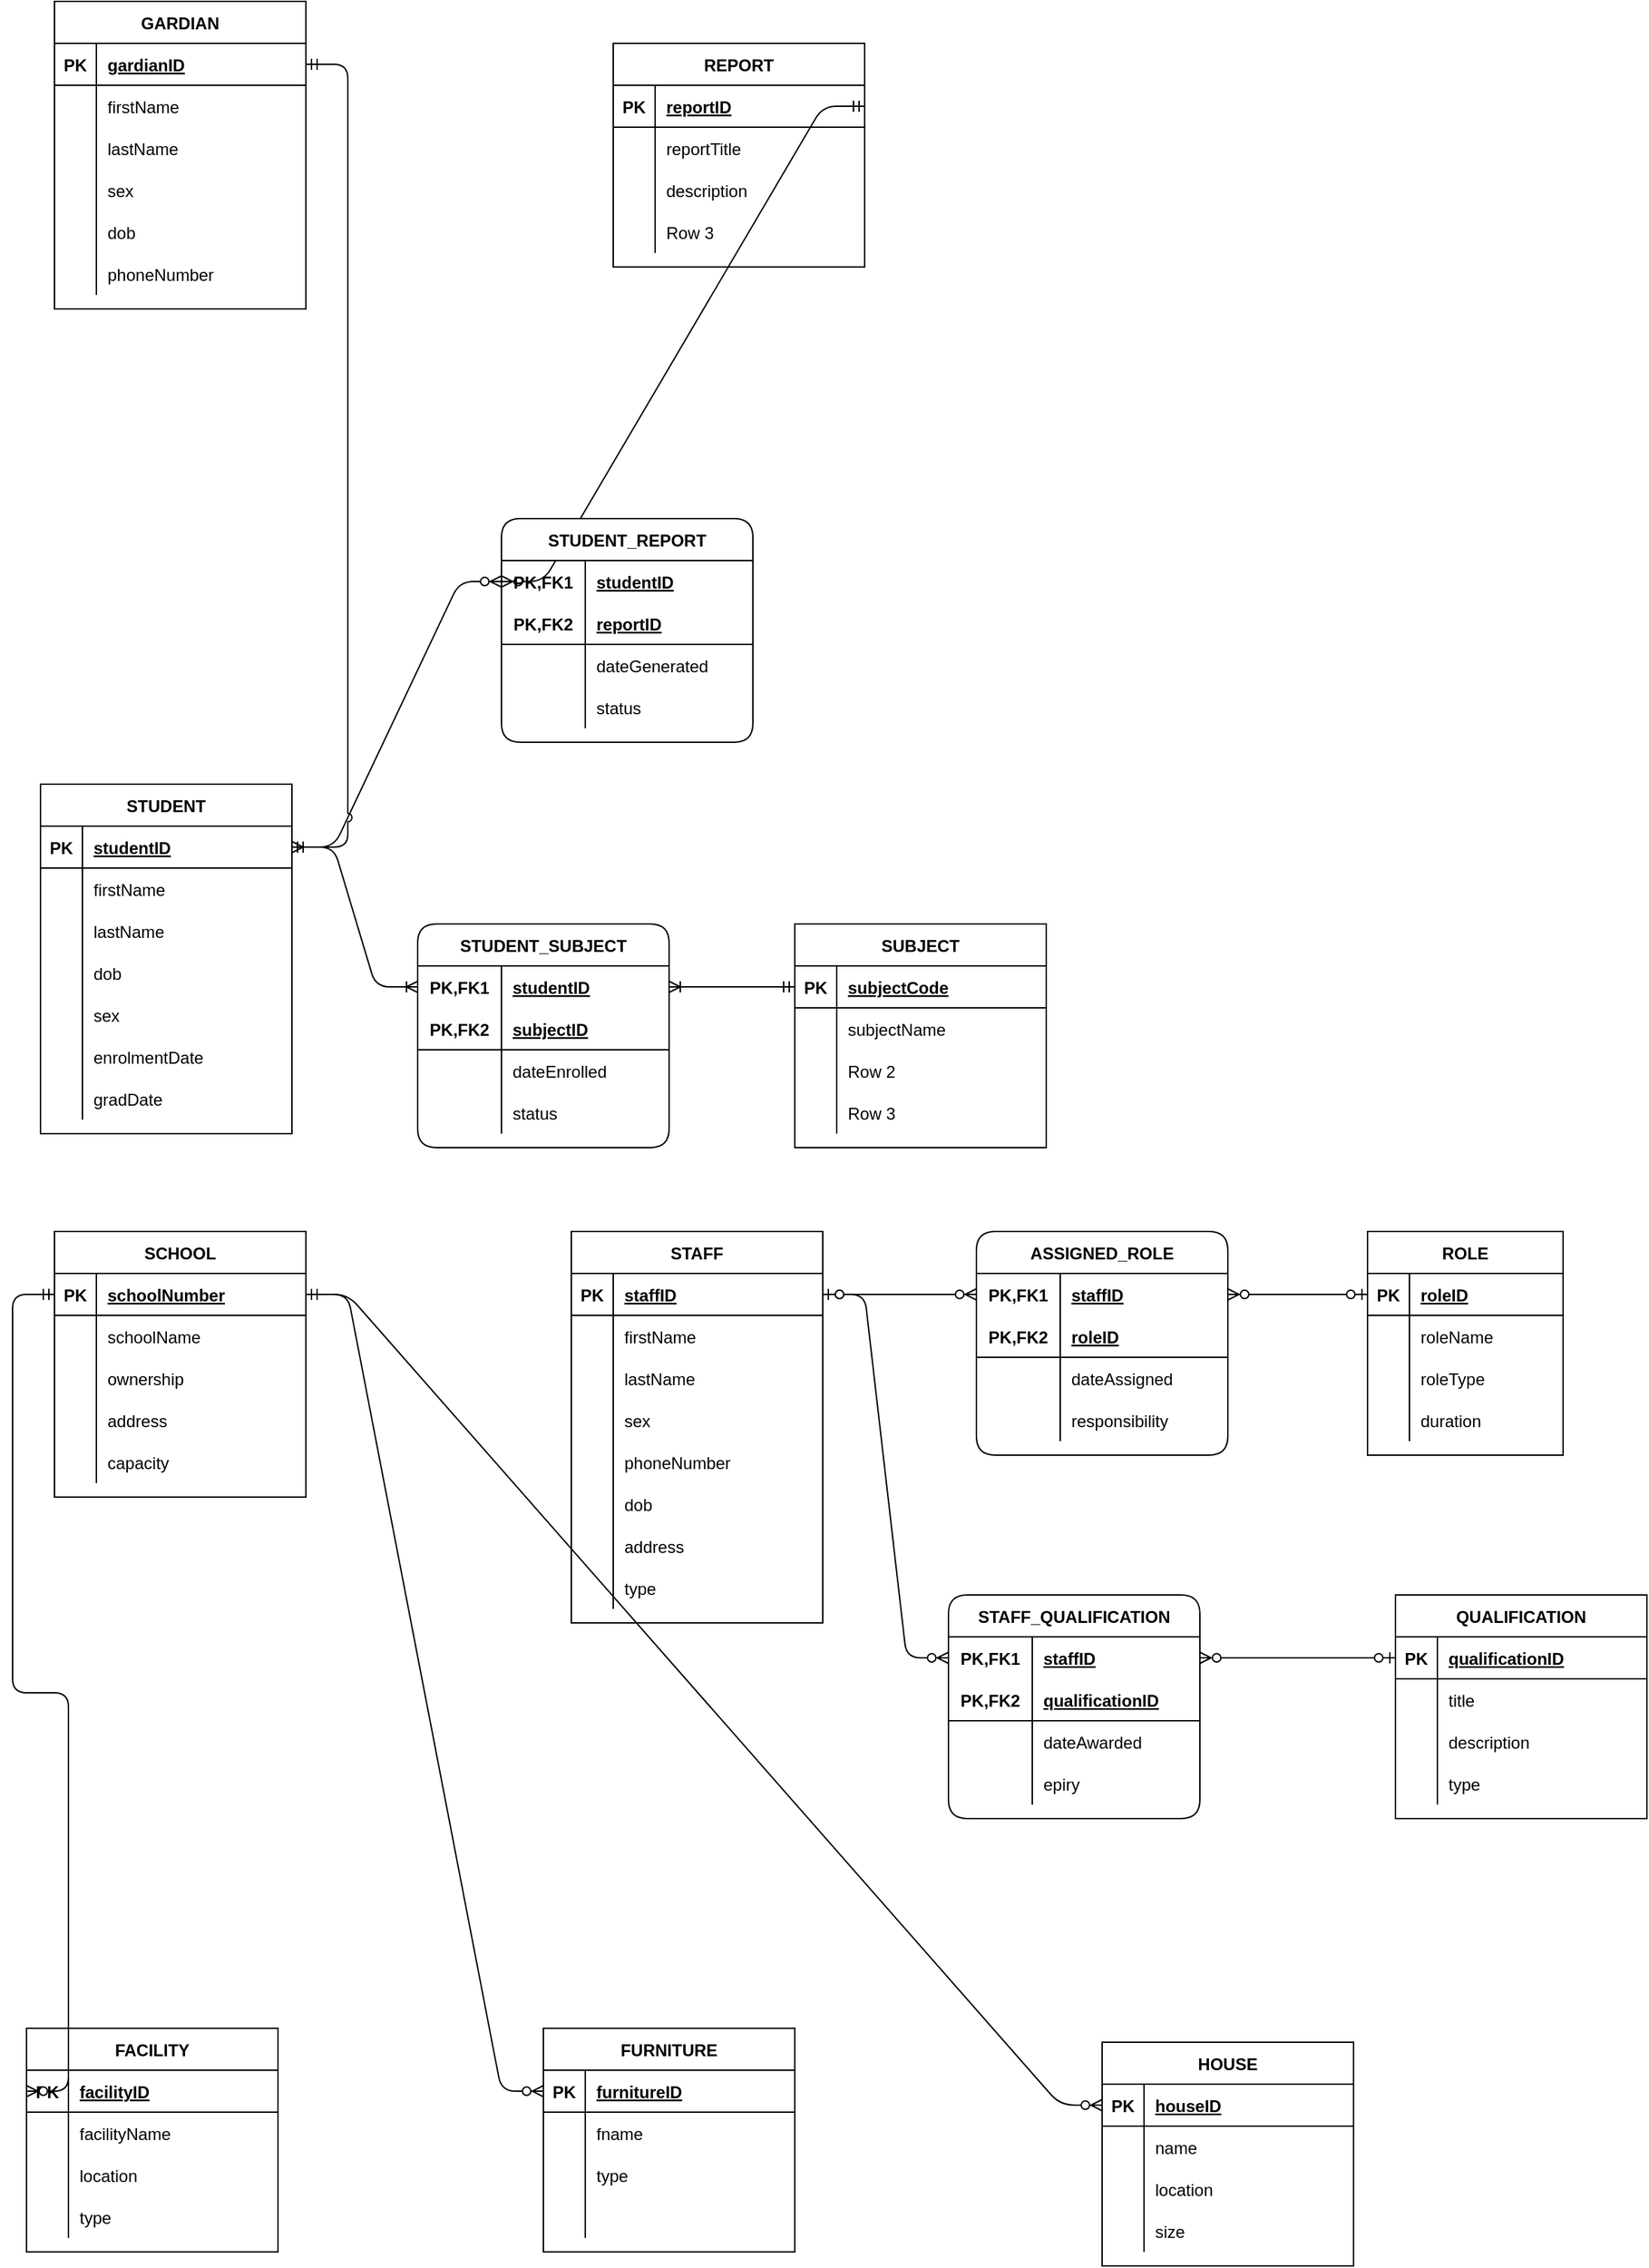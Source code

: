 <mxfile version="13.7.2" type="github">
  <diagram id="CZ67qJ3LyetY8mjG08KR" name="Page-1">
    <mxGraphModel dx="1422" dy="1904" grid="1" gridSize="10" guides="1" tooltips="1" connect="1" arrows="1" fold="1" page="1" pageScale="1" pageWidth="850" pageHeight="1100" math="0" shadow="0">
      <root>
        <mxCell id="0" />
        <mxCell id="1" parent="0" />
        <mxCell id="pdC3hBtsVBHYmdxpBy79-1" value="SCHOOL" style="shape=table;startSize=30;container=1;collapsible=1;childLayout=tableLayout;fixedRows=1;rowLines=0;fontStyle=1;align=center;resizeLast=1;" parent="1" vertex="1">
          <mxGeometry x="70" y="90" width="180" height="190" as="geometry" />
        </mxCell>
        <mxCell id="pdC3hBtsVBHYmdxpBy79-2" value="" style="shape=partialRectangle;collapsible=0;dropTarget=0;pointerEvents=0;fillColor=none;top=0;left=0;bottom=1;right=0;points=[[0,0.5],[1,0.5]];portConstraint=eastwest;" parent="pdC3hBtsVBHYmdxpBy79-1" vertex="1">
          <mxGeometry y="30" width="180" height="30" as="geometry" />
        </mxCell>
        <mxCell id="pdC3hBtsVBHYmdxpBy79-3" value="PK" style="shape=partialRectangle;connectable=0;fillColor=none;top=0;left=0;bottom=0;right=0;fontStyle=1;overflow=hidden;" parent="pdC3hBtsVBHYmdxpBy79-2" vertex="1">
          <mxGeometry width="30" height="30" as="geometry" />
        </mxCell>
        <mxCell id="pdC3hBtsVBHYmdxpBy79-4" value="schoolNumber" style="shape=partialRectangle;connectable=0;fillColor=none;top=0;left=0;bottom=0;right=0;align=left;spacingLeft=6;fontStyle=5;overflow=hidden;" parent="pdC3hBtsVBHYmdxpBy79-2" vertex="1">
          <mxGeometry x="30" width="150" height="30" as="geometry" />
        </mxCell>
        <mxCell id="pdC3hBtsVBHYmdxpBy79-5" value="" style="shape=partialRectangle;collapsible=0;dropTarget=0;pointerEvents=0;fillColor=none;top=0;left=0;bottom=0;right=0;points=[[0,0.5],[1,0.5]];portConstraint=eastwest;" parent="pdC3hBtsVBHYmdxpBy79-1" vertex="1">
          <mxGeometry y="60" width="180" height="30" as="geometry" />
        </mxCell>
        <mxCell id="pdC3hBtsVBHYmdxpBy79-6" value="" style="shape=partialRectangle;connectable=0;fillColor=none;top=0;left=0;bottom=0;right=0;editable=1;overflow=hidden;" parent="pdC3hBtsVBHYmdxpBy79-5" vertex="1">
          <mxGeometry width="30" height="30" as="geometry" />
        </mxCell>
        <mxCell id="pdC3hBtsVBHYmdxpBy79-7" value="schoolName" style="shape=partialRectangle;connectable=0;fillColor=none;top=0;left=0;bottom=0;right=0;align=left;spacingLeft=6;overflow=hidden;" parent="pdC3hBtsVBHYmdxpBy79-5" vertex="1">
          <mxGeometry x="30" width="150" height="30" as="geometry" />
        </mxCell>
        <mxCell id="pdC3hBtsVBHYmdxpBy79-8" value="" style="shape=partialRectangle;collapsible=0;dropTarget=0;pointerEvents=0;fillColor=none;top=0;left=0;bottom=0;right=0;points=[[0,0.5],[1,0.5]];portConstraint=eastwest;" parent="pdC3hBtsVBHYmdxpBy79-1" vertex="1">
          <mxGeometry y="90" width="180" height="30" as="geometry" />
        </mxCell>
        <mxCell id="pdC3hBtsVBHYmdxpBy79-9" value="" style="shape=partialRectangle;connectable=0;fillColor=none;top=0;left=0;bottom=0;right=0;editable=1;overflow=hidden;" parent="pdC3hBtsVBHYmdxpBy79-8" vertex="1">
          <mxGeometry width="30" height="30" as="geometry" />
        </mxCell>
        <mxCell id="pdC3hBtsVBHYmdxpBy79-10" value="ownership" style="shape=partialRectangle;connectable=0;fillColor=none;top=0;left=0;bottom=0;right=0;align=left;spacingLeft=6;overflow=hidden;" parent="pdC3hBtsVBHYmdxpBy79-8" vertex="1">
          <mxGeometry x="30" width="150" height="30" as="geometry" />
        </mxCell>
        <mxCell id="pdC3hBtsVBHYmdxpBy79-11" value="" style="shape=partialRectangle;collapsible=0;dropTarget=0;pointerEvents=0;fillColor=none;top=0;left=0;bottom=0;right=0;points=[[0,0.5],[1,0.5]];portConstraint=eastwest;" parent="pdC3hBtsVBHYmdxpBy79-1" vertex="1">
          <mxGeometry y="120" width="180" height="30" as="geometry" />
        </mxCell>
        <mxCell id="pdC3hBtsVBHYmdxpBy79-12" value="" style="shape=partialRectangle;connectable=0;fillColor=none;top=0;left=0;bottom=0;right=0;editable=1;overflow=hidden;" parent="pdC3hBtsVBHYmdxpBy79-11" vertex="1">
          <mxGeometry width="30" height="30" as="geometry" />
        </mxCell>
        <mxCell id="pdC3hBtsVBHYmdxpBy79-13" value="address" style="shape=partialRectangle;connectable=0;fillColor=none;top=0;left=0;bottom=0;right=0;align=left;spacingLeft=6;overflow=hidden;" parent="pdC3hBtsVBHYmdxpBy79-11" vertex="1">
          <mxGeometry x="30" width="150" height="30" as="geometry" />
        </mxCell>
        <mxCell id="pdC3hBtsVBHYmdxpBy79-79" value="" style="shape=partialRectangle;collapsible=0;dropTarget=0;pointerEvents=0;fillColor=none;top=0;left=0;bottom=0;right=0;points=[[0,0.5],[1,0.5]];portConstraint=eastwest;" parent="pdC3hBtsVBHYmdxpBy79-1" vertex="1">
          <mxGeometry y="150" width="180" height="30" as="geometry" />
        </mxCell>
        <mxCell id="pdC3hBtsVBHYmdxpBy79-80" value="" style="shape=partialRectangle;connectable=0;fillColor=none;top=0;left=0;bottom=0;right=0;editable=1;overflow=hidden;" parent="pdC3hBtsVBHYmdxpBy79-79" vertex="1">
          <mxGeometry width="30" height="30" as="geometry" />
        </mxCell>
        <mxCell id="pdC3hBtsVBHYmdxpBy79-81" value="capacity" style="shape=partialRectangle;connectable=0;fillColor=none;top=0;left=0;bottom=0;right=0;align=left;spacingLeft=6;overflow=hidden;" parent="pdC3hBtsVBHYmdxpBy79-79" vertex="1">
          <mxGeometry x="30" width="150" height="30" as="geometry" />
        </mxCell>
        <mxCell id="pdC3hBtsVBHYmdxpBy79-27" value="STAFF" style="shape=table;startSize=30;container=1;collapsible=1;childLayout=tableLayout;fixedRows=1;rowLines=0;fontStyle=1;align=center;resizeLast=1;" parent="1" vertex="1">
          <mxGeometry x="440" y="90" width="180" height="280" as="geometry" />
        </mxCell>
        <mxCell id="pdC3hBtsVBHYmdxpBy79-28" value="" style="shape=partialRectangle;collapsible=0;dropTarget=0;pointerEvents=0;fillColor=none;top=0;left=0;bottom=1;right=0;points=[[0,0.5],[1,0.5]];portConstraint=eastwest;" parent="pdC3hBtsVBHYmdxpBy79-27" vertex="1">
          <mxGeometry y="30" width="180" height="30" as="geometry" />
        </mxCell>
        <mxCell id="pdC3hBtsVBHYmdxpBy79-29" value="PK" style="shape=partialRectangle;connectable=0;fillColor=none;top=0;left=0;bottom=0;right=0;fontStyle=1;overflow=hidden;" parent="pdC3hBtsVBHYmdxpBy79-28" vertex="1">
          <mxGeometry width="30" height="30" as="geometry" />
        </mxCell>
        <mxCell id="pdC3hBtsVBHYmdxpBy79-30" value="staffID" style="shape=partialRectangle;connectable=0;fillColor=none;top=0;left=0;bottom=0;right=0;align=left;spacingLeft=6;fontStyle=5;overflow=hidden;" parent="pdC3hBtsVBHYmdxpBy79-28" vertex="1">
          <mxGeometry x="30" width="150" height="30" as="geometry" />
        </mxCell>
        <mxCell id="pdC3hBtsVBHYmdxpBy79-31" value="" style="shape=partialRectangle;collapsible=0;dropTarget=0;pointerEvents=0;fillColor=none;top=0;left=0;bottom=0;right=0;points=[[0,0.5],[1,0.5]];portConstraint=eastwest;" parent="pdC3hBtsVBHYmdxpBy79-27" vertex="1">
          <mxGeometry y="60" width="180" height="30" as="geometry" />
        </mxCell>
        <mxCell id="pdC3hBtsVBHYmdxpBy79-32" value="" style="shape=partialRectangle;connectable=0;fillColor=none;top=0;left=0;bottom=0;right=0;editable=1;overflow=hidden;" parent="pdC3hBtsVBHYmdxpBy79-31" vertex="1">
          <mxGeometry width="30" height="30" as="geometry" />
        </mxCell>
        <mxCell id="pdC3hBtsVBHYmdxpBy79-33" value="firstName" style="shape=partialRectangle;connectable=0;fillColor=none;top=0;left=0;bottom=0;right=0;align=left;spacingLeft=6;overflow=hidden;" parent="pdC3hBtsVBHYmdxpBy79-31" vertex="1">
          <mxGeometry x="30" width="150" height="30" as="geometry" />
        </mxCell>
        <mxCell id="pdC3hBtsVBHYmdxpBy79-34" value="" style="shape=partialRectangle;collapsible=0;dropTarget=0;pointerEvents=0;fillColor=none;top=0;left=0;bottom=0;right=0;points=[[0,0.5],[1,0.5]];portConstraint=eastwest;" parent="pdC3hBtsVBHYmdxpBy79-27" vertex="1">
          <mxGeometry y="90" width="180" height="30" as="geometry" />
        </mxCell>
        <mxCell id="pdC3hBtsVBHYmdxpBy79-35" value="" style="shape=partialRectangle;connectable=0;fillColor=none;top=0;left=0;bottom=0;right=0;editable=1;overflow=hidden;" parent="pdC3hBtsVBHYmdxpBy79-34" vertex="1">
          <mxGeometry width="30" height="30" as="geometry" />
        </mxCell>
        <mxCell id="pdC3hBtsVBHYmdxpBy79-36" value="lastName" style="shape=partialRectangle;connectable=0;fillColor=none;top=0;left=0;bottom=0;right=0;align=left;spacingLeft=6;overflow=hidden;" parent="pdC3hBtsVBHYmdxpBy79-34" vertex="1">
          <mxGeometry x="30" width="150" height="30" as="geometry" />
        </mxCell>
        <mxCell id="pdC3hBtsVBHYmdxpBy79-37" value="" style="shape=partialRectangle;collapsible=0;dropTarget=0;pointerEvents=0;fillColor=none;top=0;left=0;bottom=0;right=0;points=[[0,0.5],[1,0.5]];portConstraint=eastwest;" parent="pdC3hBtsVBHYmdxpBy79-27" vertex="1">
          <mxGeometry y="120" width="180" height="30" as="geometry" />
        </mxCell>
        <mxCell id="pdC3hBtsVBHYmdxpBy79-38" value="" style="shape=partialRectangle;connectable=0;fillColor=none;top=0;left=0;bottom=0;right=0;editable=1;overflow=hidden;" parent="pdC3hBtsVBHYmdxpBy79-37" vertex="1">
          <mxGeometry width="30" height="30" as="geometry" />
        </mxCell>
        <mxCell id="pdC3hBtsVBHYmdxpBy79-39" value="sex" style="shape=partialRectangle;connectable=0;fillColor=none;top=0;left=0;bottom=0;right=0;align=left;spacingLeft=6;overflow=hidden;" parent="pdC3hBtsVBHYmdxpBy79-37" vertex="1">
          <mxGeometry x="30" width="150" height="30" as="geometry" />
        </mxCell>
        <mxCell id="pdC3hBtsVBHYmdxpBy79-82" value="" style="shape=partialRectangle;collapsible=0;dropTarget=0;pointerEvents=0;fillColor=none;top=0;left=0;bottom=0;right=0;points=[[0,0.5],[1,0.5]];portConstraint=eastwest;" parent="pdC3hBtsVBHYmdxpBy79-27" vertex="1">
          <mxGeometry y="150" width="180" height="30" as="geometry" />
        </mxCell>
        <mxCell id="pdC3hBtsVBHYmdxpBy79-83" value="" style="shape=partialRectangle;connectable=0;fillColor=none;top=0;left=0;bottom=0;right=0;editable=1;overflow=hidden;" parent="pdC3hBtsVBHYmdxpBy79-82" vertex="1">
          <mxGeometry width="30" height="30" as="geometry" />
        </mxCell>
        <mxCell id="pdC3hBtsVBHYmdxpBy79-84" value="phoneNumber" style="shape=partialRectangle;connectable=0;fillColor=none;top=0;left=0;bottom=0;right=0;align=left;spacingLeft=6;overflow=hidden;" parent="pdC3hBtsVBHYmdxpBy79-82" vertex="1">
          <mxGeometry x="30" width="150" height="30" as="geometry" />
        </mxCell>
        <mxCell id="pdC3hBtsVBHYmdxpBy79-85" value="" style="shape=partialRectangle;collapsible=0;dropTarget=0;pointerEvents=0;fillColor=none;top=0;left=0;bottom=0;right=0;points=[[0,0.5],[1,0.5]];portConstraint=eastwest;" parent="pdC3hBtsVBHYmdxpBy79-27" vertex="1">
          <mxGeometry y="180" width="180" height="30" as="geometry" />
        </mxCell>
        <mxCell id="pdC3hBtsVBHYmdxpBy79-86" value="" style="shape=partialRectangle;connectable=0;fillColor=none;top=0;left=0;bottom=0;right=0;editable=1;overflow=hidden;" parent="pdC3hBtsVBHYmdxpBy79-85" vertex="1">
          <mxGeometry width="30" height="30" as="geometry" />
        </mxCell>
        <mxCell id="pdC3hBtsVBHYmdxpBy79-87" value="dob" style="shape=partialRectangle;connectable=0;fillColor=none;top=0;left=0;bottom=0;right=0;align=left;spacingLeft=6;overflow=hidden;" parent="pdC3hBtsVBHYmdxpBy79-85" vertex="1">
          <mxGeometry x="30" width="150" height="30" as="geometry" />
        </mxCell>
        <mxCell id="pdC3hBtsVBHYmdxpBy79-88" value="" style="shape=partialRectangle;collapsible=0;dropTarget=0;pointerEvents=0;fillColor=none;top=0;left=0;bottom=0;right=0;points=[[0,0.5],[1,0.5]];portConstraint=eastwest;" parent="pdC3hBtsVBHYmdxpBy79-27" vertex="1">
          <mxGeometry y="210" width="180" height="30" as="geometry" />
        </mxCell>
        <mxCell id="pdC3hBtsVBHYmdxpBy79-89" value="" style="shape=partialRectangle;connectable=0;fillColor=none;top=0;left=0;bottom=0;right=0;editable=1;overflow=hidden;" parent="pdC3hBtsVBHYmdxpBy79-88" vertex="1">
          <mxGeometry width="30" height="30" as="geometry" />
        </mxCell>
        <mxCell id="pdC3hBtsVBHYmdxpBy79-90" value="address" style="shape=partialRectangle;connectable=0;fillColor=none;top=0;left=0;bottom=0;right=0;align=left;spacingLeft=6;overflow=hidden;" parent="pdC3hBtsVBHYmdxpBy79-88" vertex="1">
          <mxGeometry x="30" width="150" height="30" as="geometry" />
        </mxCell>
        <mxCell id="cgxK4WCaGDZCYGNyxLD9-94" value="" style="shape=partialRectangle;collapsible=0;dropTarget=0;pointerEvents=0;fillColor=none;top=0;left=0;bottom=0;right=0;points=[[0,0.5],[1,0.5]];portConstraint=eastwest;" vertex="1" parent="pdC3hBtsVBHYmdxpBy79-27">
          <mxGeometry y="240" width="180" height="30" as="geometry" />
        </mxCell>
        <mxCell id="cgxK4WCaGDZCYGNyxLD9-95" value="" style="shape=partialRectangle;connectable=0;fillColor=none;top=0;left=0;bottom=0;right=0;editable=1;overflow=hidden;" vertex="1" parent="cgxK4WCaGDZCYGNyxLD9-94">
          <mxGeometry width="30" height="30" as="geometry" />
        </mxCell>
        <mxCell id="cgxK4WCaGDZCYGNyxLD9-96" value="type" style="shape=partialRectangle;connectable=0;fillColor=none;top=0;left=0;bottom=0;right=0;align=left;spacingLeft=6;overflow=hidden;" vertex="1" parent="cgxK4WCaGDZCYGNyxLD9-94">
          <mxGeometry x="30" width="150" height="30" as="geometry" />
        </mxCell>
        <mxCell id="cgxK4WCaGDZCYGNyxLD9-162" value="" style="edgeStyle=entityRelationEdgeStyle;fontSize=12;html=1;endArrow=ERzeroToMany;endFill=1;exitX=1;exitY=0.5;exitDx=0;exitDy=0;entryX=0;entryY=0.5;entryDx=0;entryDy=0;startArrow=ERmandOne;startFill=0;" edge="1" parent="1" source="cgxK4WCaGDZCYGNyxLD9-2" target="cgxK4WCaGDZCYGNyxLD9-98">
          <mxGeometry width="100" height="100" relative="1" as="geometry">
            <mxPoint x="330" y="-30" as="sourcePoint" />
            <mxPoint x="430" y="-130" as="targetPoint" />
          </mxGeometry>
        </mxCell>
        <mxCell id="cgxK4WCaGDZCYGNyxLD9-164" value="" style="edgeStyle=entityRelationEdgeStyle;fontSize=12;html=1;endArrow=ERzeroToMany;endFill=1;exitX=1;exitY=0.5;exitDx=0;exitDy=0;entryX=0;entryY=0.5;entryDx=0;entryDy=0;startArrow=ERmandOne;startFill=0;" edge="1" parent="1" source="cgxK4WCaGDZCYGNyxLD9-69" target="cgxK4WCaGDZCYGNyxLD9-98">
          <mxGeometry width="100" height="100" relative="1" as="geometry">
            <mxPoint x="320" y="-450" as="sourcePoint" />
            <mxPoint x="420" y="-550" as="targetPoint" />
          </mxGeometry>
        </mxCell>
        <mxCell id="cgxK4WCaGDZCYGNyxLD9-1" value="STUDENT" style="shape=table;startSize=30;container=1;collapsible=1;childLayout=tableLayout;fixedRows=1;rowLines=0;fontStyle=1;align=center;resizeLast=1;" vertex="1" parent="1">
          <mxGeometry x="60" y="-230" width="180" height="250" as="geometry" />
        </mxCell>
        <mxCell id="cgxK4WCaGDZCYGNyxLD9-2" value="" style="shape=partialRectangle;collapsible=0;dropTarget=0;pointerEvents=0;fillColor=none;top=0;left=0;bottom=1;right=0;points=[[0,0.5],[1,0.5]];portConstraint=eastwest;" vertex="1" parent="cgxK4WCaGDZCYGNyxLD9-1">
          <mxGeometry y="30" width="180" height="30" as="geometry" />
        </mxCell>
        <mxCell id="cgxK4WCaGDZCYGNyxLD9-3" value="PK" style="shape=partialRectangle;connectable=0;fillColor=none;top=0;left=0;bottom=0;right=0;fontStyle=1;overflow=hidden;" vertex="1" parent="cgxK4WCaGDZCYGNyxLD9-2">
          <mxGeometry width="30" height="30" as="geometry" />
        </mxCell>
        <mxCell id="cgxK4WCaGDZCYGNyxLD9-4" value="studentID" style="shape=partialRectangle;connectable=0;fillColor=none;top=0;left=0;bottom=0;right=0;align=left;spacingLeft=6;fontStyle=5;overflow=hidden;" vertex="1" parent="cgxK4WCaGDZCYGNyxLD9-2">
          <mxGeometry x="30" width="150" height="30" as="geometry" />
        </mxCell>
        <mxCell id="cgxK4WCaGDZCYGNyxLD9-5" value="" style="shape=partialRectangle;collapsible=0;dropTarget=0;pointerEvents=0;fillColor=none;top=0;left=0;bottom=0;right=0;points=[[0,0.5],[1,0.5]];portConstraint=eastwest;" vertex="1" parent="cgxK4WCaGDZCYGNyxLD9-1">
          <mxGeometry y="60" width="180" height="30" as="geometry" />
        </mxCell>
        <mxCell id="cgxK4WCaGDZCYGNyxLD9-6" value="" style="shape=partialRectangle;connectable=0;fillColor=none;top=0;left=0;bottom=0;right=0;editable=1;overflow=hidden;" vertex="1" parent="cgxK4WCaGDZCYGNyxLD9-5">
          <mxGeometry width="30" height="30" as="geometry" />
        </mxCell>
        <mxCell id="cgxK4WCaGDZCYGNyxLD9-7" value="firstName" style="shape=partialRectangle;connectable=0;fillColor=none;top=0;left=0;bottom=0;right=0;align=left;spacingLeft=6;overflow=hidden;" vertex="1" parent="cgxK4WCaGDZCYGNyxLD9-5">
          <mxGeometry x="30" width="150" height="30" as="geometry" />
        </mxCell>
        <mxCell id="cgxK4WCaGDZCYGNyxLD9-8" value="" style="shape=partialRectangle;collapsible=0;dropTarget=0;pointerEvents=0;fillColor=none;top=0;left=0;bottom=0;right=0;points=[[0,0.5],[1,0.5]];portConstraint=eastwest;" vertex="1" parent="cgxK4WCaGDZCYGNyxLD9-1">
          <mxGeometry y="90" width="180" height="30" as="geometry" />
        </mxCell>
        <mxCell id="cgxK4WCaGDZCYGNyxLD9-9" value="" style="shape=partialRectangle;connectable=0;fillColor=none;top=0;left=0;bottom=0;right=0;editable=1;overflow=hidden;" vertex="1" parent="cgxK4WCaGDZCYGNyxLD9-8">
          <mxGeometry width="30" height="30" as="geometry" />
        </mxCell>
        <mxCell id="cgxK4WCaGDZCYGNyxLD9-10" value="lastName" style="shape=partialRectangle;connectable=0;fillColor=none;top=0;left=0;bottom=0;right=0;align=left;spacingLeft=6;overflow=hidden;" vertex="1" parent="cgxK4WCaGDZCYGNyxLD9-8">
          <mxGeometry x="30" width="150" height="30" as="geometry" />
        </mxCell>
        <mxCell id="cgxK4WCaGDZCYGNyxLD9-11" value="" style="shape=partialRectangle;collapsible=0;dropTarget=0;pointerEvents=0;fillColor=none;top=0;left=0;bottom=0;right=0;points=[[0,0.5],[1,0.5]];portConstraint=eastwest;" vertex="1" parent="cgxK4WCaGDZCYGNyxLD9-1">
          <mxGeometry y="120" width="180" height="30" as="geometry" />
        </mxCell>
        <mxCell id="cgxK4WCaGDZCYGNyxLD9-12" value="" style="shape=partialRectangle;connectable=0;fillColor=none;top=0;left=0;bottom=0;right=0;editable=1;overflow=hidden;" vertex="1" parent="cgxK4WCaGDZCYGNyxLD9-11">
          <mxGeometry width="30" height="30" as="geometry" />
        </mxCell>
        <mxCell id="cgxK4WCaGDZCYGNyxLD9-13" value="dob" style="shape=partialRectangle;connectable=0;fillColor=none;top=0;left=0;bottom=0;right=0;align=left;spacingLeft=6;overflow=hidden;" vertex="1" parent="cgxK4WCaGDZCYGNyxLD9-11">
          <mxGeometry x="30" width="150" height="30" as="geometry" />
        </mxCell>
        <mxCell id="cgxK4WCaGDZCYGNyxLD9-14" value="" style="shape=partialRectangle;collapsible=0;dropTarget=0;pointerEvents=0;fillColor=none;top=0;left=0;bottom=0;right=0;points=[[0,0.5],[1,0.5]];portConstraint=eastwest;" vertex="1" parent="cgxK4WCaGDZCYGNyxLD9-1">
          <mxGeometry y="150" width="180" height="30" as="geometry" />
        </mxCell>
        <mxCell id="cgxK4WCaGDZCYGNyxLD9-15" value="" style="shape=partialRectangle;connectable=0;fillColor=none;top=0;left=0;bottom=0;right=0;editable=1;overflow=hidden;" vertex="1" parent="cgxK4WCaGDZCYGNyxLD9-14">
          <mxGeometry width="30" height="30" as="geometry" />
        </mxCell>
        <mxCell id="cgxK4WCaGDZCYGNyxLD9-16" value="sex" style="shape=partialRectangle;connectable=0;fillColor=none;top=0;left=0;bottom=0;right=0;align=left;spacingLeft=6;overflow=hidden;" vertex="1" parent="cgxK4WCaGDZCYGNyxLD9-14">
          <mxGeometry x="30" width="150" height="30" as="geometry" />
        </mxCell>
        <mxCell id="cgxK4WCaGDZCYGNyxLD9-17" value="" style="shape=partialRectangle;collapsible=0;dropTarget=0;pointerEvents=0;fillColor=none;top=0;left=0;bottom=0;right=0;points=[[0,0.5],[1,0.5]];portConstraint=eastwest;" vertex="1" parent="cgxK4WCaGDZCYGNyxLD9-1">
          <mxGeometry y="180" width="180" height="30" as="geometry" />
        </mxCell>
        <mxCell id="cgxK4WCaGDZCYGNyxLD9-18" value="" style="shape=partialRectangle;connectable=0;fillColor=none;top=0;left=0;bottom=0;right=0;editable=1;overflow=hidden;" vertex="1" parent="cgxK4WCaGDZCYGNyxLD9-17">
          <mxGeometry width="30" height="30" as="geometry" />
        </mxCell>
        <mxCell id="cgxK4WCaGDZCYGNyxLD9-19" value="enrolmentDate" style="shape=partialRectangle;connectable=0;fillColor=none;top=0;left=0;bottom=0;right=0;align=left;spacingLeft=6;overflow=hidden;" vertex="1" parent="cgxK4WCaGDZCYGNyxLD9-17">
          <mxGeometry x="30" width="150" height="30" as="geometry" />
        </mxCell>
        <mxCell id="cgxK4WCaGDZCYGNyxLD9-20" value="" style="shape=partialRectangle;collapsible=0;dropTarget=0;pointerEvents=0;fillColor=none;top=0;left=0;bottom=0;right=0;points=[[0,0.5],[1,0.5]];portConstraint=eastwest;" vertex="1" parent="cgxK4WCaGDZCYGNyxLD9-1">
          <mxGeometry y="210" width="180" height="30" as="geometry" />
        </mxCell>
        <mxCell id="cgxK4WCaGDZCYGNyxLD9-21" value="" style="shape=partialRectangle;connectable=0;fillColor=none;top=0;left=0;bottom=0;right=0;editable=1;overflow=hidden;" vertex="1" parent="cgxK4WCaGDZCYGNyxLD9-20">
          <mxGeometry width="30" height="30" as="geometry" />
        </mxCell>
        <mxCell id="cgxK4WCaGDZCYGNyxLD9-22" value="gradDate" style="shape=partialRectangle;connectable=0;fillColor=none;top=0;left=0;bottom=0;right=0;align=left;spacingLeft=6;overflow=hidden;" vertex="1" parent="cgxK4WCaGDZCYGNyxLD9-20">
          <mxGeometry x="30" width="150" height="30" as="geometry" />
        </mxCell>
        <mxCell id="pdC3hBtsVBHYmdxpBy79-66" value="FURNITURE" style="shape=table;startSize=30;container=1;collapsible=1;childLayout=tableLayout;fixedRows=1;rowLines=0;fontStyle=1;align=center;resizeLast=1;" parent="1" vertex="1">
          <mxGeometry x="420" y="660" width="180" height="160" as="geometry" />
        </mxCell>
        <mxCell id="pdC3hBtsVBHYmdxpBy79-67" value="" style="shape=partialRectangle;collapsible=0;dropTarget=0;pointerEvents=0;fillColor=none;top=0;left=0;bottom=1;right=0;points=[[0,0.5],[1,0.5]];portConstraint=eastwest;" parent="pdC3hBtsVBHYmdxpBy79-66" vertex="1">
          <mxGeometry y="30" width="180" height="30" as="geometry" />
        </mxCell>
        <mxCell id="pdC3hBtsVBHYmdxpBy79-68" value="PK" style="shape=partialRectangle;connectable=0;fillColor=none;top=0;left=0;bottom=0;right=0;fontStyle=1;overflow=hidden;" parent="pdC3hBtsVBHYmdxpBy79-67" vertex="1">
          <mxGeometry width="30" height="30" as="geometry" />
        </mxCell>
        <mxCell id="pdC3hBtsVBHYmdxpBy79-69" value="furnitureID" style="shape=partialRectangle;connectable=0;fillColor=none;top=0;left=0;bottom=0;right=0;align=left;spacingLeft=6;fontStyle=5;overflow=hidden;" parent="pdC3hBtsVBHYmdxpBy79-67" vertex="1">
          <mxGeometry x="30" width="150" height="30" as="geometry" />
        </mxCell>
        <mxCell id="pdC3hBtsVBHYmdxpBy79-70" value="" style="shape=partialRectangle;collapsible=0;dropTarget=0;pointerEvents=0;fillColor=none;top=0;left=0;bottom=0;right=0;points=[[0,0.5],[1,0.5]];portConstraint=eastwest;" parent="pdC3hBtsVBHYmdxpBy79-66" vertex="1">
          <mxGeometry y="60" width="180" height="30" as="geometry" />
        </mxCell>
        <mxCell id="pdC3hBtsVBHYmdxpBy79-71" value="" style="shape=partialRectangle;connectable=0;fillColor=none;top=0;left=0;bottom=0;right=0;editable=1;overflow=hidden;" parent="pdC3hBtsVBHYmdxpBy79-70" vertex="1">
          <mxGeometry width="30" height="30" as="geometry" />
        </mxCell>
        <mxCell id="pdC3hBtsVBHYmdxpBy79-72" value="fname" style="shape=partialRectangle;connectable=0;fillColor=none;top=0;left=0;bottom=0;right=0;align=left;spacingLeft=6;overflow=hidden;" parent="pdC3hBtsVBHYmdxpBy79-70" vertex="1">
          <mxGeometry x="30" width="150" height="30" as="geometry" />
        </mxCell>
        <mxCell id="pdC3hBtsVBHYmdxpBy79-73" value="" style="shape=partialRectangle;collapsible=0;dropTarget=0;pointerEvents=0;fillColor=none;top=0;left=0;bottom=0;right=0;points=[[0,0.5],[1,0.5]];portConstraint=eastwest;" parent="pdC3hBtsVBHYmdxpBy79-66" vertex="1">
          <mxGeometry y="90" width="180" height="30" as="geometry" />
        </mxCell>
        <mxCell id="pdC3hBtsVBHYmdxpBy79-74" value="" style="shape=partialRectangle;connectable=0;fillColor=none;top=0;left=0;bottom=0;right=0;editable=1;overflow=hidden;" parent="pdC3hBtsVBHYmdxpBy79-73" vertex="1">
          <mxGeometry width="30" height="30" as="geometry" />
        </mxCell>
        <mxCell id="pdC3hBtsVBHYmdxpBy79-75" value="type" style="shape=partialRectangle;connectable=0;fillColor=none;top=0;left=0;bottom=0;right=0;align=left;spacingLeft=6;overflow=hidden;" parent="pdC3hBtsVBHYmdxpBy79-73" vertex="1">
          <mxGeometry x="30" width="150" height="30" as="geometry" />
        </mxCell>
        <mxCell id="pdC3hBtsVBHYmdxpBy79-76" value="" style="shape=partialRectangle;collapsible=0;dropTarget=0;pointerEvents=0;fillColor=none;top=0;left=0;bottom=0;right=0;points=[[0,0.5],[1,0.5]];portConstraint=eastwest;" parent="pdC3hBtsVBHYmdxpBy79-66" vertex="1">
          <mxGeometry y="120" width="180" height="30" as="geometry" />
        </mxCell>
        <mxCell id="pdC3hBtsVBHYmdxpBy79-77" value="" style="shape=partialRectangle;connectable=0;fillColor=none;top=0;left=0;bottom=0;right=0;editable=1;overflow=hidden;" parent="pdC3hBtsVBHYmdxpBy79-76" vertex="1">
          <mxGeometry width="30" height="30" as="geometry" />
        </mxCell>
        <mxCell id="pdC3hBtsVBHYmdxpBy79-78" value="" style="shape=partialRectangle;connectable=0;fillColor=none;top=0;left=0;bottom=0;right=0;align=left;spacingLeft=6;overflow=hidden;" parent="pdC3hBtsVBHYmdxpBy79-76" vertex="1">
          <mxGeometry x="30" width="150" height="30" as="geometry" />
        </mxCell>
        <mxCell id="pdC3hBtsVBHYmdxpBy79-53" value="HOUSE" style="shape=table;startSize=30;container=1;collapsible=1;childLayout=tableLayout;fixedRows=1;rowLines=0;fontStyle=1;align=center;resizeLast=1;" parent="1" vertex="1">
          <mxGeometry x="820" y="670" width="180" height="160" as="geometry" />
        </mxCell>
        <mxCell id="pdC3hBtsVBHYmdxpBy79-54" value="" style="shape=partialRectangle;collapsible=0;dropTarget=0;pointerEvents=0;fillColor=none;top=0;left=0;bottom=1;right=0;points=[[0,0.5],[1,0.5]];portConstraint=eastwest;" parent="pdC3hBtsVBHYmdxpBy79-53" vertex="1">
          <mxGeometry y="30" width="180" height="30" as="geometry" />
        </mxCell>
        <mxCell id="pdC3hBtsVBHYmdxpBy79-55" value="PK" style="shape=partialRectangle;connectable=0;fillColor=none;top=0;left=0;bottom=0;right=0;fontStyle=1;overflow=hidden;" parent="pdC3hBtsVBHYmdxpBy79-54" vertex="1">
          <mxGeometry width="30" height="30" as="geometry" />
        </mxCell>
        <mxCell id="pdC3hBtsVBHYmdxpBy79-56" value="houseID" style="shape=partialRectangle;connectable=0;fillColor=none;top=0;left=0;bottom=0;right=0;align=left;spacingLeft=6;fontStyle=5;overflow=hidden;" parent="pdC3hBtsVBHYmdxpBy79-54" vertex="1">
          <mxGeometry x="30" width="150" height="30" as="geometry" />
        </mxCell>
        <mxCell id="pdC3hBtsVBHYmdxpBy79-57" value="" style="shape=partialRectangle;collapsible=0;dropTarget=0;pointerEvents=0;fillColor=none;top=0;left=0;bottom=0;right=0;points=[[0,0.5],[1,0.5]];portConstraint=eastwest;" parent="pdC3hBtsVBHYmdxpBy79-53" vertex="1">
          <mxGeometry y="60" width="180" height="30" as="geometry" />
        </mxCell>
        <mxCell id="pdC3hBtsVBHYmdxpBy79-58" value="" style="shape=partialRectangle;connectable=0;fillColor=none;top=0;left=0;bottom=0;right=0;editable=1;overflow=hidden;" parent="pdC3hBtsVBHYmdxpBy79-57" vertex="1">
          <mxGeometry width="30" height="30" as="geometry" />
        </mxCell>
        <mxCell id="pdC3hBtsVBHYmdxpBy79-59" value="name" style="shape=partialRectangle;connectable=0;fillColor=none;top=0;left=0;bottom=0;right=0;align=left;spacingLeft=6;overflow=hidden;" parent="pdC3hBtsVBHYmdxpBy79-57" vertex="1">
          <mxGeometry x="30" width="150" height="30" as="geometry" />
        </mxCell>
        <mxCell id="pdC3hBtsVBHYmdxpBy79-60" value="" style="shape=partialRectangle;collapsible=0;dropTarget=0;pointerEvents=0;fillColor=none;top=0;left=0;bottom=0;right=0;points=[[0,0.5],[1,0.5]];portConstraint=eastwest;" parent="pdC3hBtsVBHYmdxpBy79-53" vertex="1">
          <mxGeometry y="90" width="180" height="30" as="geometry" />
        </mxCell>
        <mxCell id="pdC3hBtsVBHYmdxpBy79-61" value="" style="shape=partialRectangle;connectable=0;fillColor=none;top=0;left=0;bottom=0;right=0;editable=1;overflow=hidden;" parent="pdC3hBtsVBHYmdxpBy79-60" vertex="1">
          <mxGeometry width="30" height="30" as="geometry" />
        </mxCell>
        <mxCell id="pdC3hBtsVBHYmdxpBy79-62" value="location" style="shape=partialRectangle;connectable=0;fillColor=none;top=0;left=0;bottom=0;right=0;align=left;spacingLeft=6;overflow=hidden;" parent="pdC3hBtsVBHYmdxpBy79-60" vertex="1">
          <mxGeometry x="30" width="150" height="30" as="geometry" />
        </mxCell>
        <mxCell id="pdC3hBtsVBHYmdxpBy79-63" value="" style="shape=partialRectangle;collapsible=0;dropTarget=0;pointerEvents=0;fillColor=none;top=0;left=0;bottom=0;right=0;points=[[0,0.5],[1,0.5]];portConstraint=eastwest;" parent="pdC3hBtsVBHYmdxpBy79-53" vertex="1">
          <mxGeometry y="120" width="180" height="30" as="geometry" />
        </mxCell>
        <mxCell id="pdC3hBtsVBHYmdxpBy79-64" value="" style="shape=partialRectangle;connectable=0;fillColor=none;top=0;left=0;bottom=0;right=0;editable=1;overflow=hidden;" parent="pdC3hBtsVBHYmdxpBy79-63" vertex="1">
          <mxGeometry width="30" height="30" as="geometry" />
        </mxCell>
        <mxCell id="pdC3hBtsVBHYmdxpBy79-65" value="size" style="shape=partialRectangle;connectable=0;fillColor=none;top=0;left=0;bottom=0;right=0;align=left;spacingLeft=6;overflow=hidden;" parent="pdC3hBtsVBHYmdxpBy79-63" vertex="1">
          <mxGeometry x="30" width="150" height="30" as="geometry" />
        </mxCell>
        <mxCell id="cgxK4WCaGDZCYGNyxLD9-49" value="GARDIAN" style="shape=table;startSize=30;container=1;collapsible=1;childLayout=tableLayout;fixedRows=1;rowLines=0;fontStyle=1;align=center;resizeLast=1;" vertex="1" parent="1">
          <mxGeometry x="70" y="-790" width="180" height="220" as="geometry" />
        </mxCell>
        <mxCell id="cgxK4WCaGDZCYGNyxLD9-50" value="" style="shape=partialRectangle;collapsible=0;dropTarget=0;pointerEvents=0;fillColor=none;top=0;left=0;bottom=1;right=0;points=[[0,0.5],[1,0.5]];portConstraint=eastwest;" vertex="1" parent="cgxK4WCaGDZCYGNyxLD9-49">
          <mxGeometry y="30" width="180" height="30" as="geometry" />
        </mxCell>
        <mxCell id="cgxK4WCaGDZCYGNyxLD9-51" value="PK" style="shape=partialRectangle;connectable=0;fillColor=none;top=0;left=0;bottom=0;right=0;fontStyle=1;overflow=hidden;" vertex="1" parent="cgxK4WCaGDZCYGNyxLD9-50">
          <mxGeometry width="30" height="30" as="geometry" />
        </mxCell>
        <mxCell id="cgxK4WCaGDZCYGNyxLD9-52" value="gardianID" style="shape=partialRectangle;connectable=0;fillColor=none;top=0;left=0;bottom=0;right=0;align=left;spacingLeft=6;fontStyle=5;overflow=hidden;" vertex="1" parent="cgxK4WCaGDZCYGNyxLD9-50">
          <mxGeometry x="30" width="150" height="30" as="geometry" />
        </mxCell>
        <mxCell id="cgxK4WCaGDZCYGNyxLD9-53" value="" style="shape=partialRectangle;collapsible=0;dropTarget=0;pointerEvents=0;fillColor=none;top=0;left=0;bottom=0;right=0;points=[[0,0.5],[1,0.5]];portConstraint=eastwest;" vertex="1" parent="cgxK4WCaGDZCYGNyxLD9-49">
          <mxGeometry y="60" width="180" height="30" as="geometry" />
        </mxCell>
        <mxCell id="cgxK4WCaGDZCYGNyxLD9-54" value="" style="shape=partialRectangle;connectable=0;fillColor=none;top=0;left=0;bottom=0;right=0;editable=1;overflow=hidden;" vertex="1" parent="cgxK4WCaGDZCYGNyxLD9-53">
          <mxGeometry width="30" height="30" as="geometry" />
        </mxCell>
        <mxCell id="cgxK4WCaGDZCYGNyxLD9-55" value="firstName" style="shape=partialRectangle;connectable=0;fillColor=none;top=0;left=0;bottom=0;right=0;align=left;spacingLeft=6;overflow=hidden;" vertex="1" parent="cgxK4WCaGDZCYGNyxLD9-53">
          <mxGeometry x="30" width="150" height="30" as="geometry" />
        </mxCell>
        <mxCell id="cgxK4WCaGDZCYGNyxLD9-56" value="" style="shape=partialRectangle;collapsible=0;dropTarget=0;pointerEvents=0;fillColor=none;top=0;left=0;bottom=0;right=0;points=[[0,0.5],[1,0.5]];portConstraint=eastwest;" vertex="1" parent="cgxK4WCaGDZCYGNyxLD9-49">
          <mxGeometry y="90" width="180" height="30" as="geometry" />
        </mxCell>
        <mxCell id="cgxK4WCaGDZCYGNyxLD9-57" value="" style="shape=partialRectangle;connectable=0;fillColor=none;top=0;left=0;bottom=0;right=0;editable=1;overflow=hidden;" vertex="1" parent="cgxK4WCaGDZCYGNyxLD9-56">
          <mxGeometry width="30" height="30" as="geometry" />
        </mxCell>
        <mxCell id="cgxK4WCaGDZCYGNyxLD9-58" value="lastName" style="shape=partialRectangle;connectable=0;fillColor=none;top=0;left=0;bottom=0;right=0;align=left;spacingLeft=6;overflow=hidden;" vertex="1" parent="cgxK4WCaGDZCYGNyxLD9-56">
          <mxGeometry x="30" width="150" height="30" as="geometry" />
        </mxCell>
        <mxCell id="cgxK4WCaGDZCYGNyxLD9-59" value="" style="shape=partialRectangle;collapsible=0;dropTarget=0;pointerEvents=0;fillColor=none;top=0;left=0;bottom=0;right=0;points=[[0,0.5],[1,0.5]];portConstraint=eastwest;" vertex="1" parent="cgxK4WCaGDZCYGNyxLD9-49">
          <mxGeometry y="120" width="180" height="30" as="geometry" />
        </mxCell>
        <mxCell id="cgxK4WCaGDZCYGNyxLD9-60" value="" style="shape=partialRectangle;connectable=0;fillColor=none;top=0;left=0;bottom=0;right=0;editable=1;overflow=hidden;" vertex="1" parent="cgxK4WCaGDZCYGNyxLD9-59">
          <mxGeometry width="30" height="30" as="geometry" />
        </mxCell>
        <mxCell id="cgxK4WCaGDZCYGNyxLD9-61" value="sex" style="shape=partialRectangle;connectable=0;fillColor=none;top=0;left=0;bottom=0;right=0;align=left;spacingLeft=6;overflow=hidden;" vertex="1" parent="cgxK4WCaGDZCYGNyxLD9-59">
          <mxGeometry x="30" width="150" height="30" as="geometry" />
        </mxCell>
        <mxCell id="cgxK4WCaGDZCYGNyxLD9-62" value="" style="shape=partialRectangle;collapsible=0;dropTarget=0;pointerEvents=0;fillColor=none;top=0;left=0;bottom=0;right=0;points=[[0,0.5],[1,0.5]];portConstraint=eastwest;" vertex="1" parent="cgxK4WCaGDZCYGNyxLD9-49">
          <mxGeometry y="150" width="180" height="30" as="geometry" />
        </mxCell>
        <mxCell id="cgxK4WCaGDZCYGNyxLD9-63" value="" style="shape=partialRectangle;connectable=0;fillColor=none;top=0;left=0;bottom=0;right=0;editable=1;overflow=hidden;" vertex="1" parent="cgxK4WCaGDZCYGNyxLD9-62">
          <mxGeometry width="30" height="30" as="geometry" />
        </mxCell>
        <mxCell id="cgxK4WCaGDZCYGNyxLD9-64" value="dob" style="shape=partialRectangle;connectable=0;fillColor=none;top=0;left=0;bottom=0;right=0;align=left;spacingLeft=6;overflow=hidden;" vertex="1" parent="cgxK4WCaGDZCYGNyxLD9-62">
          <mxGeometry x="30" width="150" height="30" as="geometry" />
        </mxCell>
        <mxCell id="cgxK4WCaGDZCYGNyxLD9-65" value="" style="shape=partialRectangle;collapsible=0;dropTarget=0;pointerEvents=0;fillColor=none;top=0;left=0;bottom=0;right=0;points=[[0,0.5],[1,0.5]];portConstraint=eastwest;" vertex="1" parent="cgxK4WCaGDZCYGNyxLD9-49">
          <mxGeometry y="180" width="180" height="30" as="geometry" />
        </mxCell>
        <mxCell id="cgxK4WCaGDZCYGNyxLD9-66" value="" style="shape=partialRectangle;connectable=0;fillColor=none;top=0;left=0;bottom=0;right=0;editable=1;overflow=hidden;" vertex="1" parent="cgxK4WCaGDZCYGNyxLD9-65">
          <mxGeometry width="30" height="30" as="geometry" />
        </mxCell>
        <mxCell id="cgxK4WCaGDZCYGNyxLD9-67" value="phoneNumber" style="shape=partialRectangle;connectable=0;fillColor=none;top=0;left=0;bottom=0;right=0;align=left;spacingLeft=6;overflow=hidden;" vertex="1" parent="cgxK4WCaGDZCYGNyxLD9-65">
          <mxGeometry x="30" width="150" height="30" as="geometry" />
        </mxCell>
        <mxCell id="cgxK4WCaGDZCYGNyxLD9-110" value="STUDENT_SUBJECT" style="shape=table;startSize=30;container=1;collapsible=1;childLayout=tableLayout;fixedRows=1;rowLines=0;fontStyle=1;align=center;resizeLast=1;rounded=1;" vertex="1" parent="1">
          <mxGeometry x="330" y="-130" width="180" height="160" as="geometry" />
        </mxCell>
        <mxCell id="cgxK4WCaGDZCYGNyxLD9-111" value="" style="shape=partialRectangle;collapsible=0;dropTarget=0;pointerEvents=0;fillColor=none;top=0;left=0;bottom=0;right=0;points=[[0,0.5],[1,0.5]];portConstraint=eastwest;" vertex="1" parent="cgxK4WCaGDZCYGNyxLD9-110">
          <mxGeometry y="30" width="180" height="30" as="geometry" />
        </mxCell>
        <mxCell id="cgxK4WCaGDZCYGNyxLD9-112" value="PK,FK1" style="shape=partialRectangle;connectable=0;fillColor=none;top=0;left=0;bottom=0;right=0;fontStyle=1;overflow=hidden;" vertex="1" parent="cgxK4WCaGDZCYGNyxLD9-111">
          <mxGeometry width="60" height="30" as="geometry" />
        </mxCell>
        <mxCell id="cgxK4WCaGDZCYGNyxLD9-113" value="studentID" style="shape=partialRectangle;connectable=0;fillColor=none;top=0;left=0;bottom=0;right=0;align=left;spacingLeft=6;fontStyle=5;overflow=hidden;" vertex="1" parent="cgxK4WCaGDZCYGNyxLD9-111">
          <mxGeometry x="60" width="120" height="30" as="geometry" />
        </mxCell>
        <mxCell id="cgxK4WCaGDZCYGNyxLD9-114" value="" style="shape=partialRectangle;collapsible=0;dropTarget=0;pointerEvents=0;fillColor=none;top=0;left=0;bottom=1;right=0;points=[[0,0.5],[1,0.5]];portConstraint=eastwest;" vertex="1" parent="cgxK4WCaGDZCYGNyxLD9-110">
          <mxGeometry y="60" width="180" height="30" as="geometry" />
        </mxCell>
        <mxCell id="cgxK4WCaGDZCYGNyxLD9-115" value="PK,FK2" style="shape=partialRectangle;connectable=0;fillColor=none;top=0;left=0;bottom=0;right=0;fontStyle=1;overflow=hidden;" vertex="1" parent="cgxK4WCaGDZCYGNyxLD9-114">
          <mxGeometry width="60" height="30" as="geometry" />
        </mxCell>
        <mxCell id="cgxK4WCaGDZCYGNyxLD9-116" value="subjectID" style="shape=partialRectangle;connectable=0;fillColor=none;top=0;left=0;bottom=0;right=0;align=left;spacingLeft=6;fontStyle=5;overflow=hidden;" vertex="1" parent="cgxK4WCaGDZCYGNyxLD9-114">
          <mxGeometry x="60" width="120" height="30" as="geometry" />
        </mxCell>
        <mxCell id="cgxK4WCaGDZCYGNyxLD9-117" value="" style="shape=partialRectangle;collapsible=0;dropTarget=0;pointerEvents=0;fillColor=none;top=0;left=0;bottom=0;right=0;points=[[0,0.5],[1,0.5]];portConstraint=eastwest;" vertex="1" parent="cgxK4WCaGDZCYGNyxLD9-110">
          <mxGeometry y="90" width="180" height="30" as="geometry" />
        </mxCell>
        <mxCell id="cgxK4WCaGDZCYGNyxLD9-118" value="" style="shape=partialRectangle;connectable=0;fillColor=none;top=0;left=0;bottom=0;right=0;editable=1;overflow=hidden;" vertex="1" parent="cgxK4WCaGDZCYGNyxLD9-117">
          <mxGeometry width="60" height="30" as="geometry" />
        </mxCell>
        <mxCell id="cgxK4WCaGDZCYGNyxLD9-119" value="dateEnrolled" style="shape=partialRectangle;connectable=0;fillColor=none;top=0;left=0;bottom=0;right=0;align=left;spacingLeft=6;overflow=hidden;" vertex="1" parent="cgxK4WCaGDZCYGNyxLD9-117">
          <mxGeometry x="60" width="120" height="30" as="geometry" />
        </mxCell>
        <mxCell id="cgxK4WCaGDZCYGNyxLD9-120" value="" style="shape=partialRectangle;collapsible=0;dropTarget=0;pointerEvents=0;fillColor=none;top=0;left=0;bottom=0;right=0;points=[[0,0.5],[1,0.5]];portConstraint=eastwest;" vertex="1" parent="cgxK4WCaGDZCYGNyxLD9-110">
          <mxGeometry y="120" width="180" height="30" as="geometry" />
        </mxCell>
        <mxCell id="cgxK4WCaGDZCYGNyxLD9-121" value="" style="shape=partialRectangle;connectable=0;fillColor=none;top=0;left=0;bottom=0;right=0;editable=1;overflow=hidden;" vertex="1" parent="cgxK4WCaGDZCYGNyxLD9-120">
          <mxGeometry width="60" height="30" as="geometry" />
        </mxCell>
        <mxCell id="cgxK4WCaGDZCYGNyxLD9-122" value="status" style="shape=partialRectangle;connectable=0;fillColor=none;top=0;left=0;bottom=0;right=0;align=left;spacingLeft=6;overflow=hidden;" vertex="1" parent="cgxK4WCaGDZCYGNyxLD9-120">
          <mxGeometry x="60" width="120" height="30" as="geometry" />
        </mxCell>
        <mxCell id="cgxK4WCaGDZCYGNyxLD9-168" value="" style="edgeStyle=entityRelationEdgeStyle;fontSize=12;html=1;endArrow=ERoneToMany;exitX=1;exitY=0.5;exitDx=0;exitDy=0;" edge="1" parent="1" source="cgxK4WCaGDZCYGNyxLD9-2" target="cgxK4WCaGDZCYGNyxLD9-111">
          <mxGeometry width="100" height="100" relative="1" as="geometry">
            <mxPoint x="200" y="10" as="sourcePoint" />
            <mxPoint x="300" y="-90" as="targetPoint" />
          </mxGeometry>
        </mxCell>
        <mxCell id="cgxK4WCaGDZCYGNyxLD9-68" value="REPORT" style="shape=table;startSize=30;container=1;collapsible=1;childLayout=tableLayout;fixedRows=1;rowLines=0;fontStyle=1;align=center;resizeLast=1;" vertex="1" parent="1">
          <mxGeometry x="470" y="-760" width="180" height="160" as="geometry" />
        </mxCell>
        <mxCell id="cgxK4WCaGDZCYGNyxLD9-69" value="" style="shape=partialRectangle;collapsible=0;dropTarget=0;pointerEvents=0;fillColor=none;top=0;left=0;bottom=1;right=0;points=[[0,0.5],[1,0.5]];portConstraint=eastwest;" vertex="1" parent="cgxK4WCaGDZCYGNyxLD9-68">
          <mxGeometry y="30" width="180" height="30" as="geometry" />
        </mxCell>
        <mxCell id="cgxK4WCaGDZCYGNyxLD9-70" value="PK" style="shape=partialRectangle;connectable=0;fillColor=none;top=0;left=0;bottom=0;right=0;fontStyle=1;overflow=hidden;" vertex="1" parent="cgxK4WCaGDZCYGNyxLD9-69">
          <mxGeometry width="30" height="30" as="geometry" />
        </mxCell>
        <mxCell id="cgxK4WCaGDZCYGNyxLD9-71" value="reportID" style="shape=partialRectangle;connectable=0;fillColor=none;top=0;left=0;bottom=0;right=0;align=left;spacingLeft=6;fontStyle=5;overflow=hidden;" vertex="1" parent="cgxK4WCaGDZCYGNyxLD9-69">
          <mxGeometry x="30" width="150" height="30" as="geometry" />
        </mxCell>
        <mxCell id="cgxK4WCaGDZCYGNyxLD9-72" value="" style="shape=partialRectangle;collapsible=0;dropTarget=0;pointerEvents=0;fillColor=none;top=0;left=0;bottom=0;right=0;points=[[0,0.5],[1,0.5]];portConstraint=eastwest;" vertex="1" parent="cgxK4WCaGDZCYGNyxLD9-68">
          <mxGeometry y="60" width="180" height="30" as="geometry" />
        </mxCell>
        <mxCell id="cgxK4WCaGDZCYGNyxLD9-73" value="" style="shape=partialRectangle;connectable=0;fillColor=none;top=0;left=0;bottom=0;right=0;editable=1;overflow=hidden;" vertex="1" parent="cgxK4WCaGDZCYGNyxLD9-72">
          <mxGeometry width="30" height="30" as="geometry" />
        </mxCell>
        <mxCell id="cgxK4WCaGDZCYGNyxLD9-74" value="reportTitle" style="shape=partialRectangle;connectable=0;fillColor=none;top=0;left=0;bottom=0;right=0;align=left;spacingLeft=6;overflow=hidden;" vertex="1" parent="cgxK4WCaGDZCYGNyxLD9-72">
          <mxGeometry x="30" width="150" height="30" as="geometry" />
        </mxCell>
        <mxCell id="cgxK4WCaGDZCYGNyxLD9-75" value="" style="shape=partialRectangle;collapsible=0;dropTarget=0;pointerEvents=0;fillColor=none;top=0;left=0;bottom=0;right=0;points=[[0,0.5],[1,0.5]];portConstraint=eastwest;" vertex="1" parent="cgxK4WCaGDZCYGNyxLD9-68">
          <mxGeometry y="90" width="180" height="30" as="geometry" />
        </mxCell>
        <mxCell id="cgxK4WCaGDZCYGNyxLD9-76" value="" style="shape=partialRectangle;connectable=0;fillColor=none;top=0;left=0;bottom=0;right=0;editable=1;overflow=hidden;" vertex="1" parent="cgxK4WCaGDZCYGNyxLD9-75">
          <mxGeometry width="30" height="30" as="geometry" />
        </mxCell>
        <mxCell id="cgxK4WCaGDZCYGNyxLD9-77" value="description" style="shape=partialRectangle;connectable=0;fillColor=none;top=0;left=0;bottom=0;right=0;align=left;spacingLeft=6;overflow=hidden;" vertex="1" parent="cgxK4WCaGDZCYGNyxLD9-75">
          <mxGeometry x="30" width="150" height="30" as="geometry" />
        </mxCell>
        <mxCell id="cgxK4WCaGDZCYGNyxLD9-78" value="" style="shape=partialRectangle;collapsible=0;dropTarget=0;pointerEvents=0;fillColor=none;top=0;left=0;bottom=0;right=0;points=[[0,0.5],[1,0.5]];portConstraint=eastwest;" vertex="1" parent="cgxK4WCaGDZCYGNyxLD9-68">
          <mxGeometry y="120" width="180" height="30" as="geometry" />
        </mxCell>
        <mxCell id="cgxK4WCaGDZCYGNyxLD9-79" value="" style="shape=partialRectangle;connectable=0;fillColor=none;top=0;left=0;bottom=0;right=0;editable=1;overflow=hidden;" vertex="1" parent="cgxK4WCaGDZCYGNyxLD9-78">
          <mxGeometry width="30" height="30" as="geometry" />
        </mxCell>
        <mxCell id="cgxK4WCaGDZCYGNyxLD9-80" value="Row 3" style="shape=partialRectangle;connectable=0;fillColor=none;top=0;left=0;bottom=0;right=0;align=left;spacingLeft=6;overflow=hidden;" vertex="1" parent="cgxK4WCaGDZCYGNyxLD9-78">
          <mxGeometry x="30" width="150" height="30" as="geometry" />
        </mxCell>
        <mxCell id="cgxK4WCaGDZCYGNyxLD9-171" value="" style="edgeStyle=entityRelationEdgeStyle;fontSize=12;html=1;endArrow=ERoneToMany;startArrow=ERmandOne;exitX=0;exitY=0.5;exitDx=0;exitDy=0;jumpStyle=gap;" edge="1" parent="1" source="cgxK4WCaGDZCYGNyxLD9-24" target="cgxK4WCaGDZCYGNyxLD9-111">
          <mxGeometry width="100" height="100" relative="1" as="geometry">
            <mxPoint x="540" y="-200" as="sourcePoint" />
            <mxPoint x="640" y="-300" as="targetPoint" />
          </mxGeometry>
        </mxCell>
        <mxCell id="cgxK4WCaGDZCYGNyxLD9-172" value="" style="edgeStyle=entityRelationEdgeStyle;fontSize=12;html=1;endArrow=ERoneToMany;startArrow=ERmandOne;jumpStyle=arc;" edge="1" parent="1" source="cgxK4WCaGDZCYGNyxLD9-50" target="cgxK4WCaGDZCYGNyxLD9-2">
          <mxGeometry width="100" height="100" relative="1" as="geometry">
            <mxPoint x="50" y="-340" as="sourcePoint" />
            <mxPoint x="150" y="-440" as="targetPoint" />
          </mxGeometry>
        </mxCell>
        <mxCell id="cgxK4WCaGDZCYGNyxLD9-97" value="STUDENT_REPORT" style="shape=table;startSize=30;container=1;collapsible=1;childLayout=tableLayout;fixedRows=1;rowLines=0;fontStyle=1;align=center;resizeLast=1;rounded=1;" vertex="1" parent="1">
          <mxGeometry x="390" y="-420" width="180" height="160" as="geometry" />
        </mxCell>
        <mxCell id="cgxK4WCaGDZCYGNyxLD9-98" value="" style="shape=partialRectangle;collapsible=0;dropTarget=0;pointerEvents=0;fillColor=none;top=0;left=0;bottom=0;right=0;points=[[0,0.5],[1,0.5]];portConstraint=eastwest;" vertex="1" parent="cgxK4WCaGDZCYGNyxLD9-97">
          <mxGeometry y="30" width="180" height="30" as="geometry" />
        </mxCell>
        <mxCell id="cgxK4WCaGDZCYGNyxLD9-99" value="PK,FK1" style="shape=partialRectangle;connectable=0;fillColor=none;top=0;left=0;bottom=0;right=0;fontStyle=1;overflow=hidden;" vertex="1" parent="cgxK4WCaGDZCYGNyxLD9-98">
          <mxGeometry width="60" height="30" as="geometry" />
        </mxCell>
        <mxCell id="cgxK4WCaGDZCYGNyxLD9-100" value="studentID" style="shape=partialRectangle;connectable=0;fillColor=none;top=0;left=0;bottom=0;right=0;align=left;spacingLeft=6;fontStyle=5;overflow=hidden;" vertex="1" parent="cgxK4WCaGDZCYGNyxLD9-98">
          <mxGeometry x="60" width="120" height="30" as="geometry" />
        </mxCell>
        <mxCell id="cgxK4WCaGDZCYGNyxLD9-101" value="" style="shape=partialRectangle;collapsible=0;dropTarget=0;pointerEvents=0;fillColor=none;top=0;left=0;bottom=1;right=0;points=[[0,0.5],[1,0.5]];portConstraint=eastwest;" vertex="1" parent="cgxK4WCaGDZCYGNyxLD9-97">
          <mxGeometry y="60" width="180" height="30" as="geometry" />
        </mxCell>
        <mxCell id="cgxK4WCaGDZCYGNyxLD9-102" value="PK,FK2" style="shape=partialRectangle;connectable=0;fillColor=none;top=0;left=0;bottom=0;right=0;fontStyle=1;overflow=hidden;" vertex="1" parent="cgxK4WCaGDZCYGNyxLD9-101">
          <mxGeometry width="60" height="30" as="geometry" />
        </mxCell>
        <mxCell id="cgxK4WCaGDZCYGNyxLD9-103" value="reportID" style="shape=partialRectangle;connectable=0;fillColor=none;top=0;left=0;bottom=0;right=0;align=left;spacingLeft=6;fontStyle=5;overflow=hidden;" vertex="1" parent="cgxK4WCaGDZCYGNyxLD9-101">
          <mxGeometry x="60" width="120" height="30" as="geometry" />
        </mxCell>
        <mxCell id="cgxK4WCaGDZCYGNyxLD9-104" value="" style="shape=partialRectangle;collapsible=0;dropTarget=0;pointerEvents=0;fillColor=none;top=0;left=0;bottom=0;right=0;points=[[0,0.5],[1,0.5]];portConstraint=eastwest;" vertex="1" parent="cgxK4WCaGDZCYGNyxLD9-97">
          <mxGeometry y="90" width="180" height="30" as="geometry" />
        </mxCell>
        <mxCell id="cgxK4WCaGDZCYGNyxLD9-105" value="" style="shape=partialRectangle;connectable=0;fillColor=none;top=0;left=0;bottom=0;right=0;editable=1;overflow=hidden;" vertex="1" parent="cgxK4WCaGDZCYGNyxLD9-104">
          <mxGeometry width="60" height="30" as="geometry" />
        </mxCell>
        <mxCell id="cgxK4WCaGDZCYGNyxLD9-106" value="dateGenerated" style="shape=partialRectangle;connectable=0;fillColor=none;top=0;left=0;bottom=0;right=0;align=left;spacingLeft=6;overflow=hidden;" vertex="1" parent="cgxK4WCaGDZCYGNyxLD9-104">
          <mxGeometry x="60" width="120" height="30" as="geometry" />
        </mxCell>
        <mxCell id="cgxK4WCaGDZCYGNyxLD9-107" value="" style="shape=partialRectangle;collapsible=0;dropTarget=0;pointerEvents=0;fillColor=none;top=0;left=0;bottom=0;right=0;points=[[0,0.5],[1,0.5]];portConstraint=eastwest;" vertex="1" parent="cgxK4WCaGDZCYGNyxLD9-97">
          <mxGeometry y="120" width="180" height="30" as="geometry" />
        </mxCell>
        <mxCell id="cgxK4WCaGDZCYGNyxLD9-108" value="" style="shape=partialRectangle;connectable=0;fillColor=none;top=0;left=0;bottom=0;right=0;editable=1;overflow=hidden;" vertex="1" parent="cgxK4WCaGDZCYGNyxLD9-107">
          <mxGeometry width="60" height="30" as="geometry" />
        </mxCell>
        <mxCell id="cgxK4WCaGDZCYGNyxLD9-109" value="status" style="shape=partialRectangle;connectable=0;fillColor=none;top=0;left=0;bottom=0;right=0;align=left;spacingLeft=6;overflow=hidden;" vertex="1" parent="cgxK4WCaGDZCYGNyxLD9-107">
          <mxGeometry x="60" width="120" height="30" as="geometry" />
        </mxCell>
        <mxCell id="cgxK4WCaGDZCYGNyxLD9-23" value="SUBJECT" style="shape=table;startSize=30;container=1;collapsible=1;childLayout=tableLayout;fixedRows=1;rowLines=0;fontStyle=1;align=center;resizeLast=1;" vertex="1" parent="1">
          <mxGeometry x="600" y="-130" width="180" height="160" as="geometry" />
        </mxCell>
        <mxCell id="cgxK4WCaGDZCYGNyxLD9-24" value="" style="shape=partialRectangle;collapsible=0;dropTarget=0;pointerEvents=0;fillColor=none;top=0;left=0;bottom=1;right=0;points=[[0,0.5],[1,0.5]];portConstraint=eastwest;" vertex="1" parent="cgxK4WCaGDZCYGNyxLD9-23">
          <mxGeometry y="30" width="180" height="30" as="geometry" />
        </mxCell>
        <mxCell id="cgxK4WCaGDZCYGNyxLD9-25" value="PK" style="shape=partialRectangle;connectable=0;fillColor=none;top=0;left=0;bottom=0;right=0;fontStyle=1;overflow=hidden;" vertex="1" parent="cgxK4WCaGDZCYGNyxLD9-24">
          <mxGeometry width="30" height="30" as="geometry" />
        </mxCell>
        <mxCell id="cgxK4WCaGDZCYGNyxLD9-26" value="subjectCode" style="shape=partialRectangle;connectable=0;fillColor=none;top=0;left=0;bottom=0;right=0;align=left;spacingLeft=6;fontStyle=5;overflow=hidden;" vertex="1" parent="cgxK4WCaGDZCYGNyxLD9-24">
          <mxGeometry x="30" width="150" height="30" as="geometry" />
        </mxCell>
        <mxCell id="cgxK4WCaGDZCYGNyxLD9-27" value="" style="shape=partialRectangle;collapsible=0;dropTarget=0;pointerEvents=0;fillColor=none;top=0;left=0;bottom=0;right=0;points=[[0,0.5],[1,0.5]];portConstraint=eastwest;" vertex="1" parent="cgxK4WCaGDZCYGNyxLD9-23">
          <mxGeometry y="60" width="180" height="30" as="geometry" />
        </mxCell>
        <mxCell id="cgxK4WCaGDZCYGNyxLD9-28" value="" style="shape=partialRectangle;connectable=0;fillColor=none;top=0;left=0;bottom=0;right=0;editable=1;overflow=hidden;" vertex="1" parent="cgxK4WCaGDZCYGNyxLD9-27">
          <mxGeometry width="30" height="30" as="geometry" />
        </mxCell>
        <mxCell id="cgxK4WCaGDZCYGNyxLD9-29" value="subjectName" style="shape=partialRectangle;connectable=0;fillColor=none;top=0;left=0;bottom=0;right=0;align=left;spacingLeft=6;overflow=hidden;" vertex="1" parent="cgxK4WCaGDZCYGNyxLD9-27">
          <mxGeometry x="30" width="150" height="30" as="geometry" />
        </mxCell>
        <mxCell id="cgxK4WCaGDZCYGNyxLD9-30" value="" style="shape=partialRectangle;collapsible=0;dropTarget=0;pointerEvents=0;fillColor=none;top=0;left=0;bottom=0;right=0;points=[[0,0.5],[1,0.5]];portConstraint=eastwest;" vertex="1" parent="cgxK4WCaGDZCYGNyxLD9-23">
          <mxGeometry y="90" width="180" height="30" as="geometry" />
        </mxCell>
        <mxCell id="cgxK4WCaGDZCYGNyxLD9-31" value="" style="shape=partialRectangle;connectable=0;fillColor=none;top=0;left=0;bottom=0;right=0;editable=1;overflow=hidden;" vertex="1" parent="cgxK4WCaGDZCYGNyxLD9-30">
          <mxGeometry width="30" height="30" as="geometry" />
        </mxCell>
        <mxCell id="cgxK4WCaGDZCYGNyxLD9-32" value="Row 2" style="shape=partialRectangle;connectable=0;fillColor=none;top=0;left=0;bottom=0;right=0;align=left;spacingLeft=6;overflow=hidden;" vertex="1" parent="cgxK4WCaGDZCYGNyxLD9-30">
          <mxGeometry x="30" width="150" height="30" as="geometry" />
        </mxCell>
        <mxCell id="cgxK4WCaGDZCYGNyxLD9-33" value="" style="shape=partialRectangle;collapsible=0;dropTarget=0;pointerEvents=0;fillColor=none;top=0;left=0;bottom=0;right=0;points=[[0,0.5],[1,0.5]];portConstraint=eastwest;" vertex="1" parent="cgxK4WCaGDZCYGNyxLD9-23">
          <mxGeometry y="120" width="180" height="30" as="geometry" />
        </mxCell>
        <mxCell id="cgxK4WCaGDZCYGNyxLD9-34" value="" style="shape=partialRectangle;connectable=0;fillColor=none;top=0;left=0;bottom=0;right=0;editable=1;overflow=hidden;" vertex="1" parent="cgxK4WCaGDZCYGNyxLD9-33">
          <mxGeometry width="30" height="30" as="geometry" />
        </mxCell>
        <mxCell id="cgxK4WCaGDZCYGNyxLD9-35" value="Row 3" style="shape=partialRectangle;connectable=0;fillColor=none;top=0;left=0;bottom=0;right=0;align=left;spacingLeft=6;overflow=hidden;" vertex="1" parent="cgxK4WCaGDZCYGNyxLD9-33">
          <mxGeometry x="30" width="150" height="30" as="geometry" />
        </mxCell>
        <mxCell id="cgxK4WCaGDZCYGNyxLD9-36" value="ROLE" style="shape=table;startSize=30;container=1;collapsible=1;childLayout=tableLayout;fixedRows=1;rowLines=0;fontStyle=1;align=center;resizeLast=1;" vertex="1" parent="1">
          <mxGeometry x="1010" y="90" width="140" height="160" as="geometry" />
        </mxCell>
        <mxCell id="cgxK4WCaGDZCYGNyxLD9-37" value="" style="shape=partialRectangle;collapsible=0;dropTarget=0;pointerEvents=0;fillColor=none;top=0;left=0;bottom=1;right=0;points=[[0,0.5],[1,0.5]];portConstraint=eastwest;" vertex="1" parent="cgxK4WCaGDZCYGNyxLD9-36">
          <mxGeometry y="30" width="140" height="30" as="geometry" />
        </mxCell>
        <mxCell id="cgxK4WCaGDZCYGNyxLD9-38" value="PK" style="shape=partialRectangle;connectable=0;fillColor=none;top=0;left=0;bottom=0;right=0;fontStyle=1;overflow=hidden;" vertex="1" parent="cgxK4WCaGDZCYGNyxLD9-37">
          <mxGeometry width="30" height="30" as="geometry" />
        </mxCell>
        <mxCell id="cgxK4WCaGDZCYGNyxLD9-39" value="roleID" style="shape=partialRectangle;connectable=0;fillColor=none;top=0;left=0;bottom=0;right=0;align=left;spacingLeft=6;fontStyle=5;overflow=hidden;" vertex="1" parent="cgxK4WCaGDZCYGNyxLD9-37">
          <mxGeometry x="30" width="110" height="30" as="geometry" />
        </mxCell>
        <mxCell id="cgxK4WCaGDZCYGNyxLD9-40" value="" style="shape=partialRectangle;collapsible=0;dropTarget=0;pointerEvents=0;fillColor=none;top=0;left=0;bottom=0;right=0;points=[[0,0.5],[1,0.5]];portConstraint=eastwest;" vertex="1" parent="cgxK4WCaGDZCYGNyxLD9-36">
          <mxGeometry y="60" width="140" height="30" as="geometry" />
        </mxCell>
        <mxCell id="cgxK4WCaGDZCYGNyxLD9-41" value="" style="shape=partialRectangle;connectable=0;fillColor=none;top=0;left=0;bottom=0;right=0;editable=1;overflow=hidden;" vertex="1" parent="cgxK4WCaGDZCYGNyxLD9-40">
          <mxGeometry width="30" height="30" as="geometry" />
        </mxCell>
        <mxCell id="cgxK4WCaGDZCYGNyxLD9-42" value="roleName" style="shape=partialRectangle;connectable=0;fillColor=none;top=0;left=0;bottom=0;right=0;align=left;spacingLeft=6;overflow=hidden;" vertex="1" parent="cgxK4WCaGDZCYGNyxLD9-40">
          <mxGeometry x="30" width="110" height="30" as="geometry" />
        </mxCell>
        <mxCell id="cgxK4WCaGDZCYGNyxLD9-43" value="" style="shape=partialRectangle;collapsible=0;dropTarget=0;pointerEvents=0;fillColor=none;top=0;left=0;bottom=0;right=0;points=[[0,0.5],[1,0.5]];portConstraint=eastwest;" vertex="1" parent="cgxK4WCaGDZCYGNyxLD9-36">
          <mxGeometry y="90" width="140" height="30" as="geometry" />
        </mxCell>
        <mxCell id="cgxK4WCaGDZCYGNyxLD9-44" value="" style="shape=partialRectangle;connectable=0;fillColor=none;top=0;left=0;bottom=0;right=0;editable=1;overflow=hidden;" vertex="1" parent="cgxK4WCaGDZCYGNyxLD9-43">
          <mxGeometry width="30" height="30" as="geometry" />
        </mxCell>
        <mxCell id="cgxK4WCaGDZCYGNyxLD9-45" value="roleType" style="shape=partialRectangle;connectable=0;fillColor=none;top=0;left=0;bottom=0;right=0;align=left;spacingLeft=6;overflow=hidden;" vertex="1" parent="cgxK4WCaGDZCYGNyxLD9-43">
          <mxGeometry x="30" width="110" height="30" as="geometry" />
        </mxCell>
        <mxCell id="cgxK4WCaGDZCYGNyxLD9-46" value="" style="shape=partialRectangle;collapsible=0;dropTarget=0;pointerEvents=0;fillColor=none;top=0;left=0;bottom=0;right=0;points=[[0,0.5],[1,0.5]];portConstraint=eastwest;" vertex="1" parent="cgxK4WCaGDZCYGNyxLD9-36">
          <mxGeometry y="120" width="140" height="30" as="geometry" />
        </mxCell>
        <mxCell id="cgxK4WCaGDZCYGNyxLD9-47" value="" style="shape=partialRectangle;connectable=0;fillColor=none;top=0;left=0;bottom=0;right=0;editable=1;overflow=hidden;" vertex="1" parent="cgxK4WCaGDZCYGNyxLD9-46">
          <mxGeometry width="30" height="30" as="geometry" />
        </mxCell>
        <mxCell id="cgxK4WCaGDZCYGNyxLD9-48" value="duration" style="shape=partialRectangle;connectable=0;fillColor=none;top=0;left=0;bottom=0;right=0;align=left;spacingLeft=6;overflow=hidden;" vertex="1" parent="cgxK4WCaGDZCYGNyxLD9-46">
          <mxGeometry x="30" width="110" height="30" as="geometry" />
        </mxCell>
        <mxCell id="cgxK4WCaGDZCYGNyxLD9-136" value="ASSIGNED_ROLE" style="shape=table;startSize=30;container=1;collapsible=1;childLayout=tableLayout;fixedRows=1;rowLines=0;fontStyle=1;align=center;resizeLast=1;rounded=1;" vertex="1" parent="1">
          <mxGeometry x="730" y="90" width="180" height="160" as="geometry" />
        </mxCell>
        <mxCell id="cgxK4WCaGDZCYGNyxLD9-137" value="" style="shape=partialRectangle;collapsible=0;dropTarget=0;pointerEvents=0;fillColor=none;top=0;left=0;bottom=0;right=0;points=[[0,0.5],[1,0.5]];portConstraint=eastwest;" vertex="1" parent="cgxK4WCaGDZCYGNyxLD9-136">
          <mxGeometry y="30" width="180" height="30" as="geometry" />
        </mxCell>
        <mxCell id="cgxK4WCaGDZCYGNyxLD9-138" value="PK,FK1" style="shape=partialRectangle;connectable=0;fillColor=none;top=0;left=0;bottom=0;right=0;fontStyle=1;overflow=hidden;" vertex="1" parent="cgxK4WCaGDZCYGNyxLD9-137">
          <mxGeometry width="60" height="30" as="geometry" />
        </mxCell>
        <mxCell id="cgxK4WCaGDZCYGNyxLD9-139" value="staffID" style="shape=partialRectangle;connectable=0;fillColor=none;top=0;left=0;bottom=0;right=0;align=left;spacingLeft=6;fontStyle=5;overflow=hidden;" vertex="1" parent="cgxK4WCaGDZCYGNyxLD9-137">
          <mxGeometry x="60" width="120" height="30" as="geometry" />
        </mxCell>
        <mxCell id="cgxK4WCaGDZCYGNyxLD9-140" value="" style="shape=partialRectangle;collapsible=0;dropTarget=0;pointerEvents=0;fillColor=none;top=0;left=0;bottom=1;right=0;points=[[0,0.5],[1,0.5]];portConstraint=eastwest;" vertex="1" parent="cgxK4WCaGDZCYGNyxLD9-136">
          <mxGeometry y="60" width="180" height="30" as="geometry" />
        </mxCell>
        <mxCell id="cgxK4WCaGDZCYGNyxLD9-141" value="PK,FK2" style="shape=partialRectangle;connectable=0;fillColor=none;top=0;left=0;bottom=0;right=0;fontStyle=1;overflow=hidden;" vertex="1" parent="cgxK4WCaGDZCYGNyxLD9-140">
          <mxGeometry width="60" height="30" as="geometry" />
        </mxCell>
        <mxCell id="cgxK4WCaGDZCYGNyxLD9-142" value="roleID" style="shape=partialRectangle;connectable=0;fillColor=none;top=0;left=0;bottom=0;right=0;align=left;spacingLeft=6;fontStyle=5;overflow=hidden;" vertex="1" parent="cgxK4WCaGDZCYGNyxLD9-140">
          <mxGeometry x="60" width="120" height="30" as="geometry" />
        </mxCell>
        <mxCell id="cgxK4WCaGDZCYGNyxLD9-143" value="" style="shape=partialRectangle;collapsible=0;dropTarget=0;pointerEvents=0;fillColor=none;top=0;left=0;bottom=0;right=0;points=[[0,0.5],[1,0.5]];portConstraint=eastwest;" vertex="1" parent="cgxK4WCaGDZCYGNyxLD9-136">
          <mxGeometry y="90" width="180" height="30" as="geometry" />
        </mxCell>
        <mxCell id="cgxK4WCaGDZCYGNyxLD9-144" value="" style="shape=partialRectangle;connectable=0;fillColor=none;top=0;left=0;bottom=0;right=0;editable=1;overflow=hidden;" vertex="1" parent="cgxK4WCaGDZCYGNyxLD9-143">
          <mxGeometry width="60" height="30" as="geometry" />
        </mxCell>
        <mxCell id="cgxK4WCaGDZCYGNyxLD9-145" value="dateAssigned" style="shape=partialRectangle;connectable=0;fillColor=none;top=0;left=0;bottom=0;right=0;align=left;spacingLeft=6;overflow=hidden;" vertex="1" parent="cgxK4WCaGDZCYGNyxLD9-143">
          <mxGeometry x="60" width="120" height="30" as="geometry" />
        </mxCell>
        <mxCell id="cgxK4WCaGDZCYGNyxLD9-146" value="" style="shape=partialRectangle;collapsible=0;dropTarget=0;pointerEvents=0;fillColor=none;top=0;left=0;bottom=0;right=0;points=[[0,0.5],[1,0.5]];portConstraint=eastwest;" vertex="1" parent="cgxK4WCaGDZCYGNyxLD9-136">
          <mxGeometry y="120" width="180" height="30" as="geometry" />
        </mxCell>
        <mxCell id="cgxK4WCaGDZCYGNyxLD9-147" value="" style="shape=partialRectangle;connectable=0;fillColor=none;top=0;left=0;bottom=0;right=0;editable=1;overflow=hidden;" vertex="1" parent="cgxK4WCaGDZCYGNyxLD9-146">
          <mxGeometry width="60" height="30" as="geometry" />
        </mxCell>
        <mxCell id="cgxK4WCaGDZCYGNyxLD9-148" value="responsibility" style="shape=partialRectangle;connectable=0;fillColor=none;top=0;left=0;bottom=0;right=0;align=left;spacingLeft=6;overflow=hidden;" vertex="1" parent="cgxK4WCaGDZCYGNyxLD9-146">
          <mxGeometry x="60" width="120" height="30" as="geometry" />
        </mxCell>
        <mxCell id="cgxK4WCaGDZCYGNyxLD9-174" value="" style="edgeStyle=entityRelationEdgeStyle;fontSize=12;html=1;endArrow=ERzeroToMany;startArrow=ERzeroToOne;exitX=1;exitY=0.5;exitDx=0;exitDy=0;entryX=0;entryY=0.5;entryDx=0;entryDy=0;" edge="1" parent="1" source="pdC3hBtsVBHYmdxpBy79-28" target="cgxK4WCaGDZCYGNyxLD9-137">
          <mxGeometry width="100" height="100" relative="1" as="geometry">
            <mxPoint x="520" y="80" as="sourcePoint" />
            <mxPoint x="620" y="-20" as="targetPoint" />
          </mxGeometry>
        </mxCell>
        <mxCell id="cgxK4WCaGDZCYGNyxLD9-175" value="" style="edgeStyle=entityRelationEdgeStyle;fontSize=12;html=1;endArrow=ERzeroToMany;startArrow=ERzeroToOne;exitX=0;exitY=0.5;exitDx=0;exitDy=0;entryX=1;entryY=0.5;entryDx=0;entryDy=0;" edge="1" parent="1" source="cgxK4WCaGDZCYGNyxLD9-37" target="cgxK4WCaGDZCYGNyxLD9-137">
          <mxGeometry width="100" height="100" relative="1" as="geometry">
            <mxPoint x="950" y="280" as="sourcePoint" />
            <mxPoint x="1060" y="280" as="targetPoint" />
          </mxGeometry>
        </mxCell>
        <mxCell id="cgxK4WCaGDZCYGNyxLD9-149" value="STAFF_QUALIFICATION" style="shape=table;startSize=30;container=1;collapsible=1;childLayout=tableLayout;fixedRows=1;rowLines=0;fontStyle=1;align=center;resizeLast=1;rounded=1;" vertex="1" parent="1">
          <mxGeometry x="710" y="350" width="180" height="160" as="geometry" />
        </mxCell>
        <mxCell id="cgxK4WCaGDZCYGNyxLD9-150" value="" style="shape=partialRectangle;collapsible=0;dropTarget=0;pointerEvents=0;fillColor=none;top=0;left=0;bottom=0;right=0;points=[[0,0.5],[1,0.5]];portConstraint=eastwest;" vertex="1" parent="cgxK4WCaGDZCYGNyxLD9-149">
          <mxGeometry y="30" width="180" height="30" as="geometry" />
        </mxCell>
        <mxCell id="cgxK4WCaGDZCYGNyxLD9-151" value="PK,FK1" style="shape=partialRectangle;connectable=0;fillColor=none;top=0;left=0;bottom=0;right=0;fontStyle=1;overflow=hidden;" vertex="1" parent="cgxK4WCaGDZCYGNyxLD9-150">
          <mxGeometry width="60" height="30" as="geometry" />
        </mxCell>
        <mxCell id="cgxK4WCaGDZCYGNyxLD9-152" value="staffID" style="shape=partialRectangle;connectable=0;fillColor=none;top=0;left=0;bottom=0;right=0;align=left;spacingLeft=6;fontStyle=5;overflow=hidden;" vertex="1" parent="cgxK4WCaGDZCYGNyxLD9-150">
          <mxGeometry x="60" width="120" height="30" as="geometry" />
        </mxCell>
        <mxCell id="cgxK4WCaGDZCYGNyxLD9-153" value="" style="shape=partialRectangle;collapsible=0;dropTarget=0;pointerEvents=0;fillColor=none;top=0;left=0;bottom=1;right=0;points=[[0,0.5],[1,0.5]];portConstraint=eastwest;" vertex="1" parent="cgxK4WCaGDZCYGNyxLD9-149">
          <mxGeometry y="60" width="180" height="30" as="geometry" />
        </mxCell>
        <mxCell id="cgxK4WCaGDZCYGNyxLD9-154" value="PK,FK2" style="shape=partialRectangle;connectable=0;fillColor=none;top=0;left=0;bottom=0;right=0;fontStyle=1;overflow=hidden;" vertex="1" parent="cgxK4WCaGDZCYGNyxLD9-153">
          <mxGeometry width="60" height="30" as="geometry" />
        </mxCell>
        <mxCell id="cgxK4WCaGDZCYGNyxLD9-155" value="qualificationID" style="shape=partialRectangle;connectable=0;fillColor=none;top=0;left=0;bottom=0;right=0;align=left;spacingLeft=6;fontStyle=5;overflow=hidden;" vertex="1" parent="cgxK4WCaGDZCYGNyxLD9-153">
          <mxGeometry x="60" width="120" height="30" as="geometry" />
        </mxCell>
        <mxCell id="cgxK4WCaGDZCYGNyxLD9-156" value="" style="shape=partialRectangle;collapsible=0;dropTarget=0;pointerEvents=0;fillColor=none;top=0;left=0;bottom=0;right=0;points=[[0,0.5],[1,0.5]];portConstraint=eastwest;" vertex="1" parent="cgxK4WCaGDZCYGNyxLD9-149">
          <mxGeometry y="90" width="180" height="30" as="geometry" />
        </mxCell>
        <mxCell id="cgxK4WCaGDZCYGNyxLD9-157" value="" style="shape=partialRectangle;connectable=0;fillColor=none;top=0;left=0;bottom=0;right=0;editable=1;overflow=hidden;" vertex="1" parent="cgxK4WCaGDZCYGNyxLD9-156">
          <mxGeometry width="60" height="30" as="geometry" />
        </mxCell>
        <mxCell id="cgxK4WCaGDZCYGNyxLD9-158" value="dateAwarded" style="shape=partialRectangle;connectable=0;fillColor=none;top=0;left=0;bottom=0;right=0;align=left;spacingLeft=6;overflow=hidden;" vertex="1" parent="cgxK4WCaGDZCYGNyxLD9-156">
          <mxGeometry x="60" width="120" height="30" as="geometry" />
        </mxCell>
        <mxCell id="cgxK4WCaGDZCYGNyxLD9-159" value="" style="shape=partialRectangle;collapsible=0;dropTarget=0;pointerEvents=0;fillColor=none;top=0;left=0;bottom=0;right=0;points=[[0,0.5],[1,0.5]];portConstraint=eastwest;" vertex="1" parent="cgxK4WCaGDZCYGNyxLD9-149">
          <mxGeometry y="120" width="180" height="30" as="geometry" />
        </mxCell>
        <mxCell id="cgxK4WCaGDZCYGNyxLD9-160" value="" style="shape=partialRectangle;connectable=0;fillColor=none;top=0;left=0;bottom=0;right=0;editable=1;overflow=hidden;" vertex="1" parent="cgxK4WCaGDZCYGNyxLD9-159">
          <mxGeometry width="60" height="30" as="geometry" />
        </mxCell>
        <mxCell id="cgxK4WCaGDZCYGNyxLD9-161" value="epiry" style="shape=partialRectangle;connectable=0;fillColor=none;top=0;left=0;bottom=0;right=0;align=left;spacingLeft=6;overflow=hidden;" vertex="1" parent="cgxK4WCaGDZCYGNyxLD9-159">
          <mxGeometry x="60" width="120" height="30" as="geometry" />
        </mxCell>
        <mxCell id="cgxK4WCaGDZCYGNyxLD9-176" value="" style="edgeStyle=entityRelationEdgeStyle;fontSize=12;html=1;endArrow=ERzeroToMany;startArrow=ERzeroToOne;exitX=1;exitY=0.5;exitDx=0;exitDy=0;" edge="1" parent="1" source="pdC3hBtsVBHYmdxpBy79-28" target="cgxK4WCaGDZCYGNyxLD9-150">
          <mxGeometry width="100" height="100" relative="1" as="geometry">
            <mxPoint x="630" y="145" as="sourcePoint" />
            <mxPoint x="740" y="145" as="targetPoint" />
          </mxGeometry>
        </mxCell>
        <mxCell id="cgxK4WCaGDZCYGNyxLD9-177" value="" style="edgeStyle=entityRelationEdgeStyle;fontSize=12;html=1;endArrow=ERzeroToMany;startArrow=ERzeroToOne;exitX=0;exitY=0.5;exitDx=0;exitDy=0;" edge="1" parent="1" source="pdC3hBtsVBHYmdxpBy79-41" target="cgxK4WCaGDZCYGNyxLD9-150">
          <mxGeometry width="100" height="100" relative="1" as="geometry">
            <mxPoint x="900" y="290" as="sourcePoint" />
            <mxPoint x="990" y="550" as="targetPoint" />
          </mxGeometry>
        </mxCell>
        <mxCell id="pdC3hBtsVBHYmdxpBy79-40" value="QUALIFICATION" style="shape=table;startSize=30;container=1;collapsible=1;childLayout=tableLayout;fixedRows=1;rowLines=0;fontStyle=1;align=center;resizeLast=1;" parent="1" vertex="1">
          <mxGeometry x="1030" y="350" width="180" height="160" as="geometry" />
        </mxCell>
        <mxCell id="pdC3hBtsVBHYmdxpBy79-41" value="" style="shape=partialRectangle;collapsible=0;dropTarget=0;pointerEvents=0;fillColor=none;top=0;left=0;bottom=1;right=0;points=[[0,0.5],[1,0.5]];portConstraint=eastwest;" parent="pdC3hBtsVBHYmdxpBy79-40" vertex="1">
          <mxGeometry y="30" width="180" height="30" as="geometry" />
        </mxCell>
        <mxCell id="pdC3hBtsVBHYmdxpBy79-42" value="PK" style="shape=partialRectangle;connectable=0;fillColor=none;top=0;left=0;bottom=0;right=0;fontStyle=1;overflow=hidden;" parent="pdC3hBtsVBHYmdxpBy79-41" vertex="1">
          <mxGeometry width="30" height="30" as="geometry" />
        </mxCell>
        <mxCell id="pdC3hBtsVBHYmdxpBy79-43" value="qualificationID" style="shape=partialRectangle;connectable=0;fillColor=none;top=0;left=0;bottom=0;right=0;align=left;spacingLeft=6;fontStyle=5;overflow=hidden;" parent="pdC3hBtsVBHYmdxpBy79-41" vertex="1">
          <mxGeometry x="30" width="150" height="30" as="geometry" />
        </mxCell>
        <mxCell id="pdC3hBtsVBHYmdxpBy79-44" value="" style="shape=partialRectangle;collapsible=0;dropTarget=0;pointerEvents=0;fillColor=none;top=0;left=0;bottom=0;right=0;points=[[0,0.5],[1,0.5]];portConstraint=eastwest;" parent="pdC3hBtsVBHYmdxpBy79-40" vertex="1">
          <mxGeometry y="60" width="180" height="30" as="geometry" />
        </mxCell>
        <mxCell id="pdC3hBtsVBHYmdxpBy79-45" value="" style="shape=partialRectangle;connectable=0;fillColor=none;top=0;left=0;bottom=0;right=0;editable=1;overflow=hidden;" parent="pdC3hBtsVBHYmdxpBy79-44" vertex="1">
          <mxGeometry width="30" height="30" as="geometry" />
        </mxCell>
        <mxCell id="pdC3hBtsVBHYmdxpBy79-46" value="title" style="shape=partialRectangle;connectable=0;fillColor=none;top=0;left=0;bottom=0;right=0;align=left;spacingLeft=6;overflow=hidden;" parent="pdC3hBtsVBHYmdxpBy79-44" vertex="1">
          <mxGeometry x="30" width="150" height="30" as="geometry" />
        </mxCell>
        <mxCell id="pdC3hBtsVBHYmdxpBy79-47" value="" style="shape=partialRectangle;collapsible=0;dropTarget=0;pointerEvents=0;fillColor=none;top=0;left=0;bottom=0;right=0;points=[[0,0.5],[1,0.5]];portConstraint=eastwest;" parent="pdC3hBtsVBHYmdxpBy79-40" vertex="1">
          <mxGeometry y="90" width="180" height="30" as="geometry" />
        </mxCell>
        <mxCell id="pdC3hBtsVBHYmdxpBy79-48" value="" style="shape=partialRectangle;connectable=0;fillColor=none;top=0;left=0;bottom=0;right=0;editable=1;overflow=hidden;" parent="pdC3hBtsVBHYmdxpBy79-47" vertex="1">
          <mxGeometry width="30" height="30" as="geometry" />
        </mxCell>
        <mxCell id="pdC3hBtsVBHYmdxpBy79-49" value="description" style="shape=partialRectangle;connectable=0;fillColor=none;top=0;left=0;bottom=0;right=0;align=left;spacingLeft=6;overflow=hidden;" parent="pdC3hBtsVBHYmdxpBy79-47" vertex="1">
          <mxGeometry x="30" width="150" height="30" as="geometry" />
        </mxCell>
        <mxCell id="pdC3hBtsVBHYmdxpBy79-50" value="" style="shape=partialRectangle;collapsible=0;dropTarget=0;pointerEvents=0;fillColor=none;top=0;left=0;bottom=0;right=0;points=[[0,0.5],[1,0.5]];portConstraint=eastwest;" parent="pdC3hBtsVBHYmdxpBy79-40" vertex="1">
          <mxGeometry y="120" width="180" height="30" as="geometry" />
        </mxCell>
        <mxCell id="pdC3hBtsVBHYmdxpBy79-51" value="" style="shape=partialRectangle;connectable=0;fillColor=none;top=0;left=0;bottom=0;right=0;editable=1;overflow=hidden;" parent="pdC3hBtsVBHYmdxpBy79-50" vertex="1">
          <mxGeometry width="30" height="30" as="geometry" />
        </mxCell>
        <mxCell id="pdC3hBtsVBHYmdxpBy79-52" value="type" style="shape=partialRectangle;connectable=0;fillColor=none;top=0;left=0;bottom=0;right=0;align=left;spacingLeft=6;overflow=hidden;" parent="pdC3hBtsVBHYmdxpBy79-50" vertex="1">
          <mxGeometry x="30" width="150" height="30" as="geometry" />
        </mxCell>
        <mxCell id="pdC3hBtsVBHYmdxpBy79-14" value="FACILITY" style="shape=table;startSize=30;container=1;collapsible=1;childLayout=tableLayout;fixedRows=1;rowLines=0;fontStyle=1;align=center;resizeLast=1;" parent="1" vertex="1">
          <mxGeometry x="50" y="660" width="180" height="160" as="geometry" />
        </mxCell>
        <mxCell id="pdC3hBtsVBHYmdxpBy79-15" value="" style="shape=partialRectangle;collapsible=0;dropTarget=0;pointerEvents=0;fillColor=none;top=0;left=0;bottom=1;right=0;points=[[0,0.5],[1,0.5]];portConstraint=eastwest;" parent="pdC3hBtsVBHYmdxpBy79-14" vertex="1">
          <mxGeometry y="30" width="180" height="30" as="geometry" />
        </mxCell>
        <mxCell id="pdC3hBtsVBHYmdxpBy79-16" value="PK" style="shape=partialRectangle;connectable=0;fillColor=none;top=0;left=0;bottom=0;right=0;fontStyle=1;overflow=hidden;" parent="pdC3hBtsVBHYmdxpBy79-15" vertex="1">
          <mxGeometry width="30" height="30" as="geometry" />
        </mxCell>
        <mxCell id="pdC3hBtsVBHYmdxpBy79-17" value="facilityID" style="shape=partialRectangle;connectable=0;fillColor=none;top=0;left=0;bottom=0;right=0;align=left;spacingLeft=6;fontStyle=5;overflow=hidden;" parent="pdC3hBtsVBHYmdxpBy79-15" vertex="1">
          <mxGeometry x="30" width="150" height="30" as="geometry" />
        </mxCell>
        <mxCell id="pdC3hBtsVBHYmdxpBy79-18" value="" style="shape=partialRectangle;collapsible=0;dropTarget=0;pointerEvents=0;fillColor=none;top=0;left=0;bottom=0;right=0;points=[[0,0.5],[1,0.5]];portConstraint=eastwest;" parent="pdC3hBtsVBHYmdxpBy79-14" vertex="1">
          <mxGeometry y="60" width="180" height="30" as="geometry" />
        </mxCell>
        <mxCell id="pdC3hBtsVBHYmdxpBy79-19" value="" style="shape=partialRectangle;connectable=0;fillColor=none;top=0;left=0;bottom=0;right=0;editable=1;overflow=hidden;" parent="pdC3hBtsVBHYmdxpBy79-18" vertex="1">
          <mxGeometry width="30" height="30" as="geometry" />
        </mxCell>
        <mxCell id="pdC3hBtsVBHYmdxpBy79-20" value="facilityName" style="shape=partialRectangle;connectable=0;fillColor=none;top=0;left=0;bottom=0;right=0;align=left;spacingLeft=6;overflow=hidden;" parent="pdC3hBtsVBHYmdxpBy79-18" vertex="1">
          <mxGeometry x="30" width="150" height="30" as="geometry" />
        </mxCell>
        <mxCell id="pdC3hBtsVBHYmdxpBy79-21" value="" style="shape=partialRectangle;collapsible=0;dropTarget=0;pointerEvents=0;fillColor=none;top=0;left=0;bottom=0;right=0;points=[[0,0.5],[1,0.5]];portConstraint=eastwest;" parent="pdC3hBtsVBHYmdxpBy79-14" vertex="1">
          <mxGeometry y="90" width="180" height="30" as="geometry" />
        </mxCell>
        <mxCell id="pdC3hBtsVBHYmdxpBy79-22" value="" style="shape=partialRectangle;connectable=0;fillColor=none;top=0;left=0;bottom=0;right=0;editable=1;overflow=hidden;" parent="pdC3hBtsVBHYmdxpBy79-21" vertex="1">
          <mxGeometry width="30" height="30" as="geometry" />
        </mxCell>
        <mxCell id="pdC3hBtsVBHYmdxpBy79-23" value="location" style="shape=partialRectangle;connectable=0;fillColor=none;top=0;left=0;bottom=0;right=0;align=left;spacingLeft=6;overflow=hidden;" parent="pdC3hBtsVBHYmdxpBy79-21" vertex="1">
          <mxGeometry x="30" width="150" height="30" as="geometry" />
        </mxCell>
        <mxCell id="pdC3hBtsVBHYmdxpBy79-24" value="" style="shape=partialRectangle;collapsible=0;dropTarget=0;pointerEvents=0;fillColor=none;top=0;left=0;bottom=0;right=0;points=[[0,0.5],[1,0.5]];portConstraint=eastwest;" parent="pdC3hBtsVBHYmdxpBy79-14" vertex="1">
          <mxGeometry y="120" width="180" height="30" as="geometry" />
        </mxCell>
        <mxCell id="pdC3hBtsVBHYmdxpBy79-25" value="" style="shape=partialRectangle;connectable=0;fillColor=none;top=0;left=0;bottom=0;right=0;editable=1;overflow=hidden;" parent="pdC3hBtsVBHYmdxpBy79-24" vertex="1">
          <mxGeometry width="30" height="30" as="geometry" />
        </mxCell>
        <mxCell id="pdC3hBtsVBHYmdxpBy79-26" value="type" style="shape=partialRectangle;connectable=0;fillColor=none;top=0;left=0;bottom=0;right=0;align=left;spacingLeft=6;overflow=hidden;" parent="pdC3hBtsVBHYmdxpBy79-24" vertex="1">
          <mxGeometry x="30" width="150" height="30" as="geometry" />
        </mxCell>
        <mxCell id="cgxK4WCaGDZCYGNyxLD9-178" value="" style="edgeStyle=entityRelationEdgeStyle;fontSize=12;html=1;endArrow=ERzeroToMany;endFill=1;entryX=0;entryY=0.5;entryDx=0;entryDy=0;startArrow=ERmandOne;startFill=0;" edge="1" parent="1" source="pdC3hBtsVBHYmdxpBy79-2" target="pdC3hBtsVBHYmdxpBy79-15">
          <mxGeometry width="100" height="100" relative="1" as="geometry">
            <mxPoint x="80" y="560" as="sourcePoint" />
            <mxPoint x="180" y="460" as="targetPoint" />
          </mxGeometry>
        </mxCell>
        <mxCell id="cgxK4WCaGDZCYGNyxLD9-179" value="" style="edgeStyle=entityRelationEdgeStyle;fontSize=12;html=1;endArrow=ERzeroToMany;startArrow=ERmandOne;exitX=1;exitY=0.5;exitDx=0;exitDy=0;entryX=0;entryY=0.5;entryDx=0;entryDy=0;" edge="1" parent="1" source="pdC3hBtsVBHYmdxpBy79-2" target="pdC3hBtsVBHYmdxpBy79-67">
          <mxGeometry width="100" height="100" relative="1" as="geometry">
            <mxPoint x="520" y="500" as="sourcePoint" />
            <mxPoint x="620" y="400" as="targetPoint" />
          </mxGeometry>
        </mxCell>
        <mxCell id="cgxK4WCaGDZCYGNyxLD9-181" value="" style="edgeStyle=entityRelationEdgeStyle;fontSize=12;html=1;endArrow=ERzeroToMany;startArrow=ERmandOne;exitX=1;exitY=0.5;exitDx=0;exitDy=0;entryX=0;entryY=0.5;entryDx=0;entryDy=0;" edge="1" parent="1" source="pdC3hBtsVBHYmdxpBy79-2" target="pdC3hBtsVBHYmdxpBy79-54">
          <mxGeometry width="100" height="100" relative="1" as="geometry">
            <mxPoint x="520" y="430" as="sourcePoint" />
            <mxPoint x="620" y="330" as="targetPoint" />
          </mxGeometry>
        </mxCell>
      </root>
    </mxGraphModel>
  </diagram>
</mxfile>
